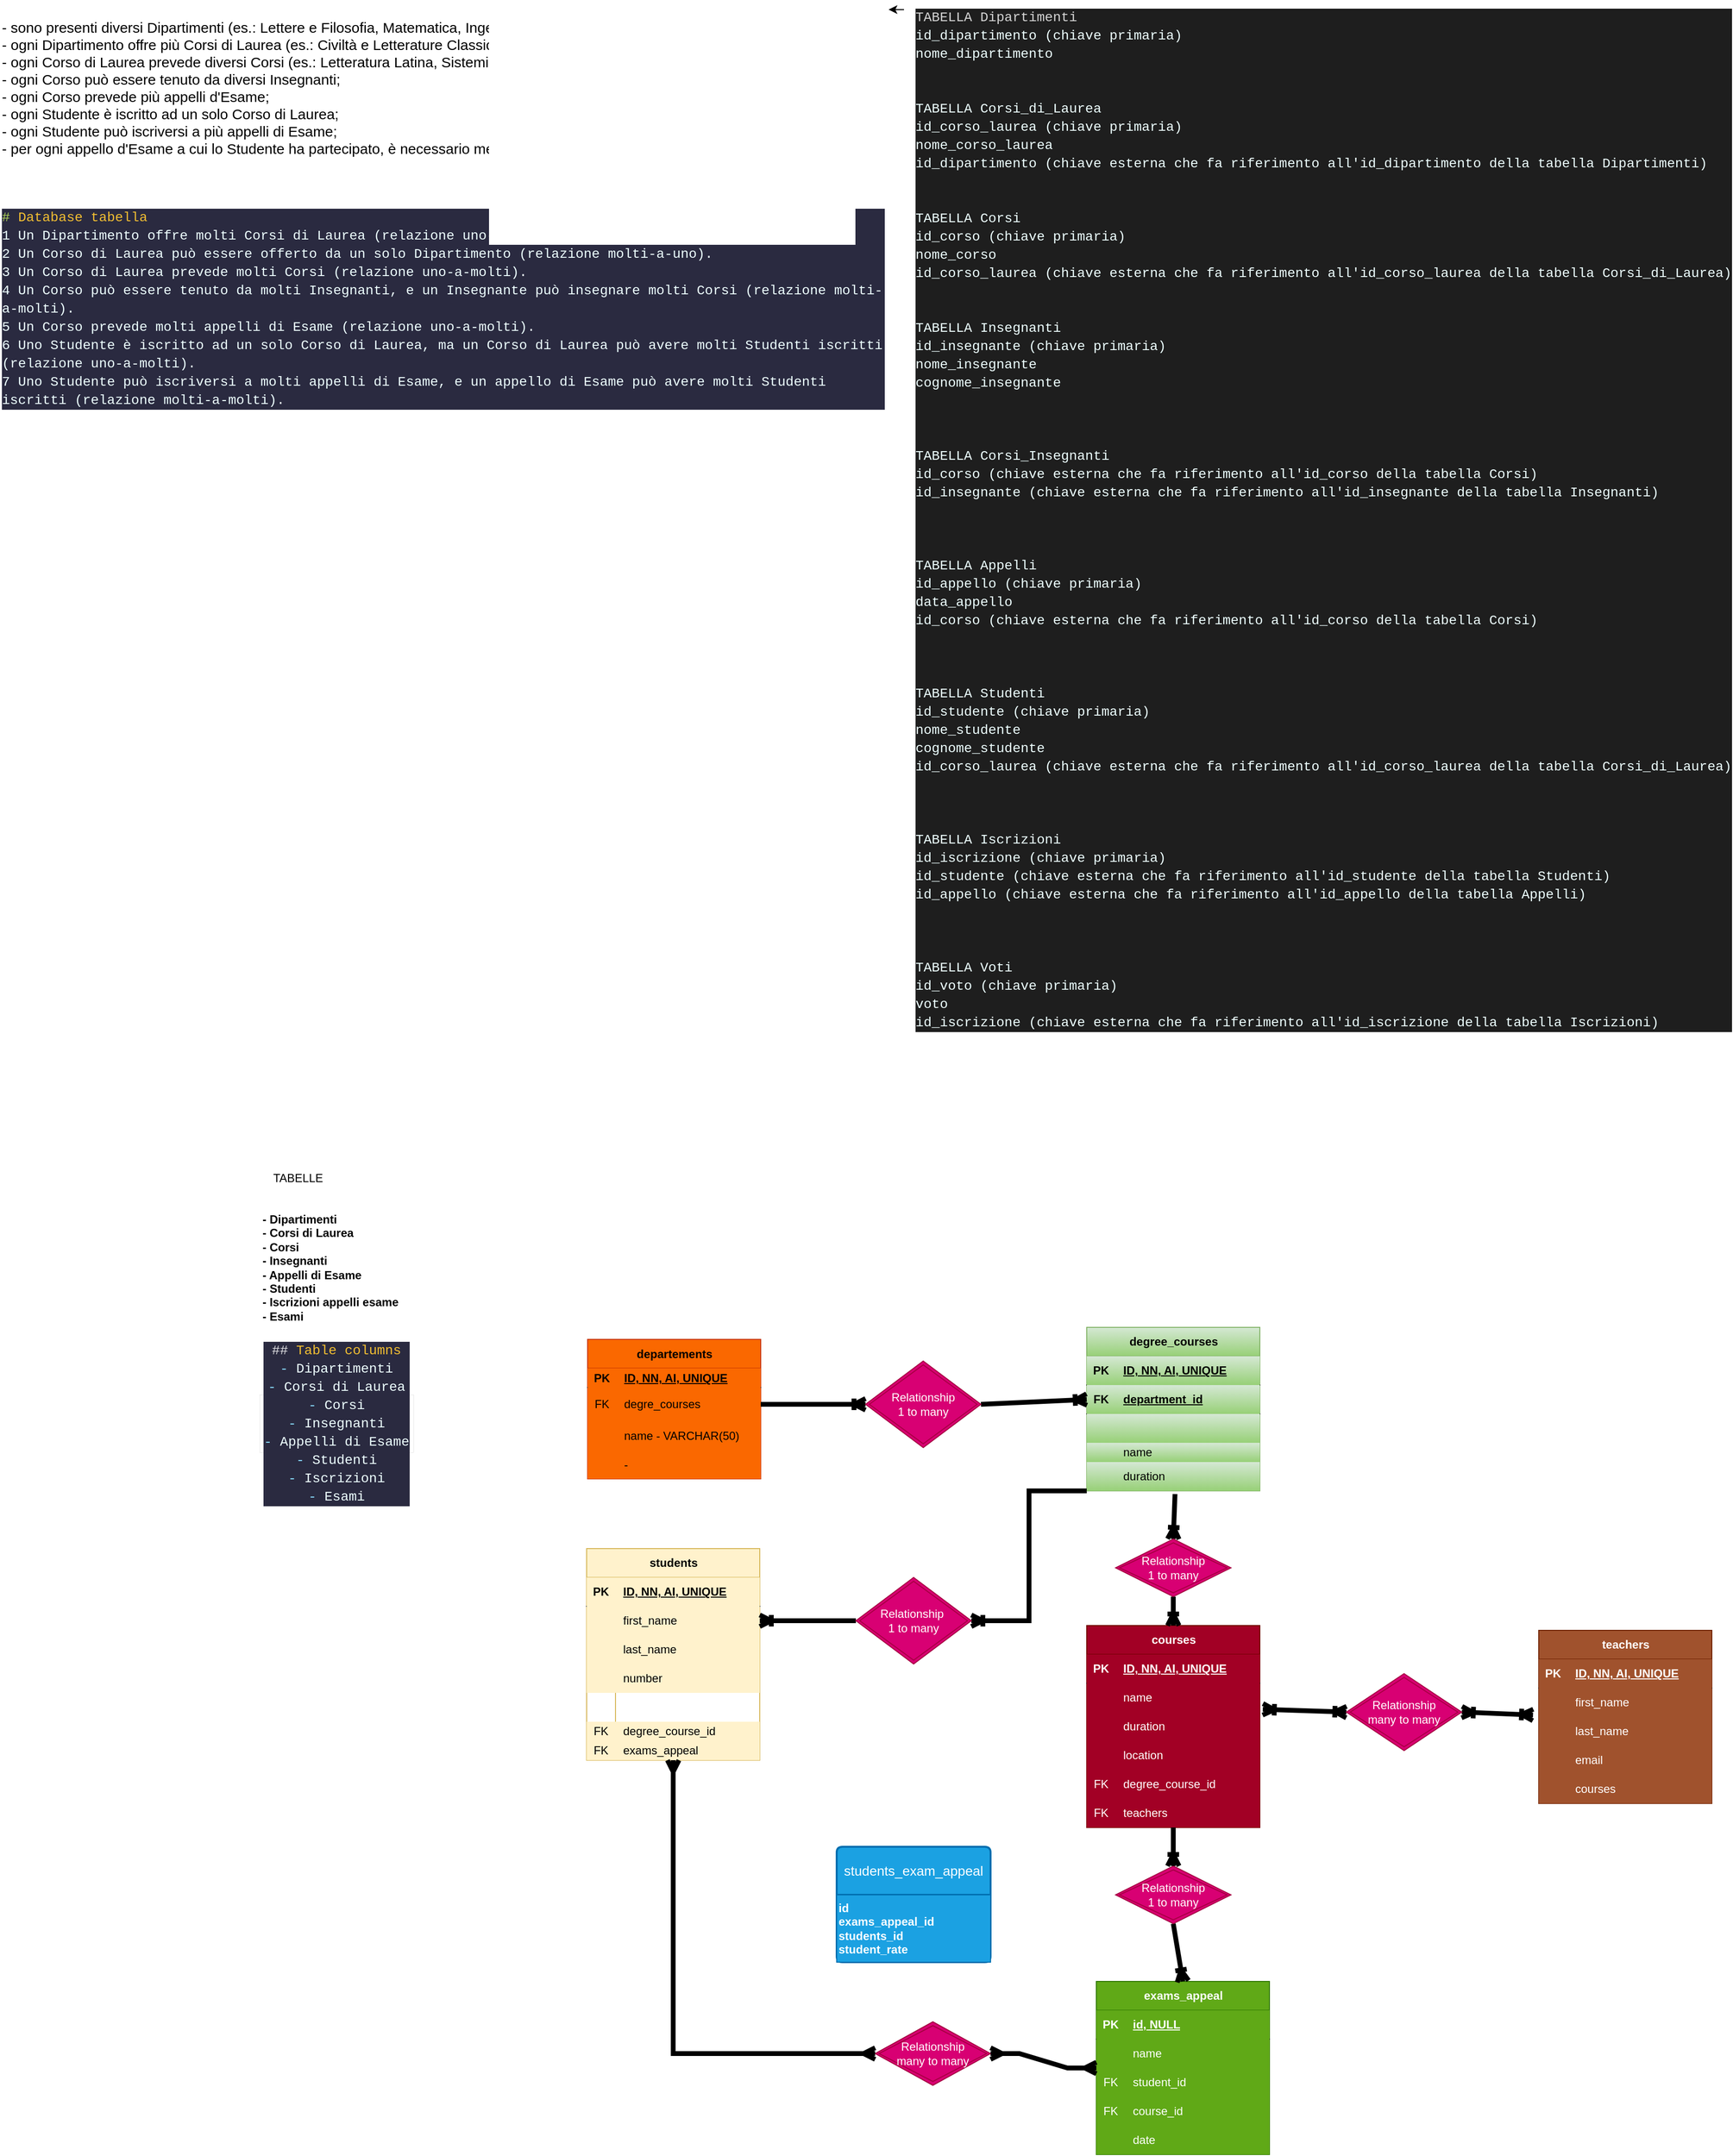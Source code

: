 <mxfile>
    <diagram id="R2lEEEUBdFMjLlhIrx00" name="Page-1">
        <mxGraphModel dx="3147" dy="2428" grid="1" gridSize="10" guides="1" tooltips="1" connect="1" arrows="1" fold="1" page="1" pageScale="1" pageWidth="850" pageHeight="1100" math="0" shadow="0" extFonts="Permanent Marker^https://fonts.googleapis.com/css?family=Permanent+Marker">
            <root>
                <mxCell id="0"/>
                <mxCell id="1" parent="0"/>
                <UserObject label="&lt;span style=&quot;font-family: Slack-Lato, Slack-Fractions, appleLogo, sans-serif; font-size: 15px; font-style: normal; font-variant-ligatures: common-ligatures; font-variant-caps: normal; letter-spacing: normal; orphans: 2; text-indent: 0px; text-transform: none; widows: 2; word-spacing: 0px; -webkit-text-stroke-width: 0px; text-decoration-thickness: initial; text-decoration-style: initial; text-decoration-color: initial; float: none; display: inline !important;&quot;&gt;- sono presenti diversi Dipartimenti (es.: Lettere e Filosofia, Matematica, Ingegneria ecc.);&lt;/span&gt;&lt;br style=&quot;box-sizing: inherit; font-family: Slack-Lato, Slack-Fractions, appleLogo, sans-serif; font-size: 15px; font-style: normal; font-variant-ligatures: common-ligatures; font-variant-caps: normal; letter-spacing: normal; orphans: 2; text-indent: 0px; text-transform: none; widows: 2; word-spacing: 0px; -webkit-text-stroke-width: 0px; text-decoration-thickness: initial; text-decoration-style: initial; text-decoration-color: initial;&quot;&gt;&lt;span style=&quot;font-family: Slack-Lato, Slack-Fractions, appleLogo, sans-serif; font-size: 15px; font-style: normal; font-variant-ligatures: common-ligatures; font-variant-caps: normal; letter-spacing: normal; orphans: 2; text-indent: 0px; text-transform: none; widows: 2; word-spacing: 0px; -webkit-text-stroke-width: 0px; text-decoration-thickness: initial; text-decoration-style: initial; text-decoration-color: initial; float: none; display: inline !important;&quot;&gt;- ogni Dipartimento offre più Corsi di Laurea (es.: Civiltà e Letterature Classiche, Informatica, Ingegneria Elettronica ecc..)&lt;/span&gt;&lt;br style=&quot;box-sizing: inherit; font-family: Slack-Lato, Slack-Fractions, appleLogo, sans-serif; font-size: 15px; font-style: normal; font-variant-ligatures: common-ligatures; font-variant-caps: normal; letter-spacing: normal; orphans: 2; text-indent: 0px; text-transform: none; widows: 2; word-spacing: 0px; -webkit-text-stroke-width: 0px; text-decoration-thickness: initial; text-decoration-style: initial; text-decoration-color: initial;&quot;&gt;&lt;span style=&quot;font-family: Slack-Lato, Slack-Fractions, appleLogo, sans-serif; font-size: 15px; font-style: normal; font-variant-ligatures: common-ligatures; font-variant-caps: normal; letter-spacing: normal; orphans: 2; text-indent: 0px; text-transform: none; widows: 2; word-spacing: 0px; -webkit-text-stroke-width: 0px; text-decoration-thickness: initial; text-decoration-style: initial; text-decoration-color: initial; float: none; display: inline !important;&quot;&gt;- ogni Corso di Laurea prevede diversi Corsi (es.: Letteratura Latina, Sistemi Operativi 1, Analisi Matematica 2 ecc.);&lt;/span&gt;&lt;br style=&quot;box-sizing: inherit; font-family: Slack-Lato, Slack-Fractions, appleLogo, sans-serif; font-size: 15px; font-style: normal; font-variant-ligatures: common-ligatures; font-variant-caps: normal; letter-spacing: normal; orphans: 2; text-indent: 0px; text-transform: none; widows: 2; word-spacing: 0px; -webkit-text-stroke-width: 0px; text-decoration-thickness: initial; text-decoration-style: initial; text-decoration-color: initial;&quot;&gt;&lt;span style=&quot;font-family: Slack-Lato, Slack-Fractions, appleLogo, sans-serif; font-size: 15px; font-style: normal; font-variant-ligatures: common-ligatures; font-variant-caps: normal; letter-spacing: normal; orphans: 2; text-indent: 0px; text-transform: none; widows: 2; word-spacing: 0px; -webkit-text-stroke-width: 0px; text-decoration-thickness: initial; text-decoration-style: initial; text-decoration-color: initial; float: none; display: inline !important;&quot;&gt;- ogni Corso può essere tenuto da diversi Insegnanti;&lt;/span&gt;&lt;br style=&quot;box-sizing: inherit; font-family: Slack-Lato, Slack-Fractions, appleLogo, sans-serif; font-size: 15px; font-style: normal; font-variant-ligatures: common-ligatures; font-variant-caps: normal; letter-spacing: normal; orphans: 2; text-indent: 0px; text-transform: none; widows: 2; word-spacing: 0px; -webkit-text-stroke-width: 0px; text-decoration-thickness: initial; text-decoration-style: initial; text-decoration-color: initial;&quot;&gt;&lt;span style=&quot;font-family: Slack-Lato, Slack-Fractions, appleLogo, sans-serif; font-size: 15px; font-style: normal; font-variant-ligatures: common-ligatures; font-variant-caps: normal; letter-spacing: normal; orphans: 2; text-indent: 0px; text-transform: none; widows: 2; word-spacing: 0px; -webkit-text-stroke-width: 0px; text-decoration-thickness: initial; text-decoration-style: initial; text-decoration-color: initial; float: none; display: inline !important;&quot;&gt;- ogni Corso prevede più appelli d'Esame;&lt;/span&gt;&lt;br style=&quot;box-sizing: inherit; font-family: Slack-Lato, Slack-Fractions, appleLogo, sans-serif; font-size: 15px; font-style: normal; font-variant-ligatures: common-ligatures; font-variant-caps: normal; letter-spacing: normal; orphans: 2; text-indent: 0px; text-transform: none; widows: 2; word-spacing: 0px; -webkit-text-stroke-width: 0px; text-decoration-thickness: initial; text-decoration-style: initial; text-decoration-color: initial;&quot;&gt;&lt;span style=&quot;font-family: Slack-Lato, Slack-Fractions, appleLogo, sans-serif; font-size: 15px; font-style: normal; font-variant-ligatures: common-ligatures; font-variant-caps: normal; letter-spacing: normal; orphans: 2; text-indent: 0px; text-transform: none; widows: 2; word-spacing: 0px; -webkit-text-stroke-width: 0px; text-decoration-thickness: initial; text-decoration-style: initial; text-decoration-color: initial; float: none; display: inline !important;&quot;&gt;- ogni Studente è iscritto ad un solo Corso di Laurea;&lt;/span&gt;&lt;br style=&quot;box-sizing: inherit; font-family: Slack-Lato, Slack-Fractions, appleLogo, sans-serif; font-size: 15px; font-style: normal; font-variant-ligatures: common-ligatures; font-variant-caps: normal; letter-spacing: normal; orphans: 2; text-indent: 0px; text-transform: none; widows: 2; word-spacing: 0px; -webkit-text-stroke-width: 0px; text-decoration-thickness: initial; text-decoration-style: initial; text-decoration-color: initial;&quot;&gt;&lt;span style=&quot;font-family: Slack-Lato, Slack-Fractions, appleLogo, sans-serif; font-size: 15px; font-style: normal; font-variant-ligatures: common-ligatures; font-variant-caps: normal; letter-spacing: normal; orphans: 2; text-indent: 0px; text-transform: none; widows: 2; word-spacing: 0px; -webkit-text-stroke-width: 0px; text-decoration-thickness: initial; text-decoration-style: initial; text-decoration-color: initial; float: none; display: inline !important;&quot;&gt;- ogni Studente può iscriversi a più appelli di Esame;&lt;/span&gt;&lt;br style=&quot;box-sizing: inherit; font-family: Slack-Lato, Slack-Fractions, appleLogo, sans-serif; font-size: 15px; font-style: normal; font-variant-ligatures: common-ligatures; font-variant-caps: normal; letter-spacing: normal; orphans: 2; text-indent: 0px; text-transform: none; widows: 2; word-spacing: 0px; -webkit-text-stroke-width: 0px; text-decoration-thickness: initial; text-decoration-style: initial; text-decoration-color: initial;&quot;&gt;&lt;span style=&quot;font-family: Slack-Lato, Slack-Fractions, appleLogo, sans-serif; font-size: 15px; font-style: normal; font-variant-ligatures: common-ligatures; font-variant-caps: normal; letter-spacing: normal; orphans: 2; text-indent: 0px; text-transform: none; widows: 2; word-spacing: 0px; -webkit-text-stroke-width: 0px; text-decoration-thickness: initial; text-decoration-style: initial; text-decoration-color: initial; float: none; display: inline !important;&quot;&gt;- per ogni appello d'Esame a cui lo Studente ha partecipato, è necessario memorizzare il voto ottenuto, anche se non sufficiente.&lt;/span&gt;&lt;span style=&quot;box-sizing: inherit; display: block; height: 8px; font-family: Slack-Lato, Slack-Fractions, appleLogo, sans-serif; font-size: 15px; font-style: normal; font-variant-ligatures: common-ligatures; font-variant-caps: normal; letter-spacing: normal; orphans: 2; text-indent: 0px; text-transform: none; widows: 2; word-spacing: 0px; -webkit-text-stroke-width: 0px; text-decoration-thickness: initial; text-decoration-style: initial; text-decoration-color: initial;&quot; data-stringify-type=&quot;paragraph-break&quot; class=&quot;c-mrkdwn__br&quot; aria-label=&quot;&quot;&gt;&lt;/span&gt;" placeholders="1" name="Variable" id="yGnGQAbGgA8px8D-PLze-1">
                    <mxCell style="text;html=1;align=left;verticalAlign=middle;whiteSpace=wrap;overflow=hidden;strokeWidth=1;fillColor=none;fontStyle=0;fontColor=default;labelBackgroundColor=default;" parent="1" vertex="1">
                        <mxGeometry x="-640" y="-1090" width="940" height="170" as="geometry"/>
                    </mxCell>
                </UserObject>
                <mxCell id="yGnGQAbGgA8px8D-PLze-3" value="- Dipartimenti&lt;br&gt;- Corsi di Laurea&lt;br&gt;- Corsi&lt;br&gt;- Insegnanti&lt;br&gt;- Appelli di Esame&lt;br&gt;- Studenti&lt;br&gt;- Iscrizioni appelli esame&lt;br&gt;- Esami" style="text;html=1;strokeColor=none;fillColor=none;align=left;verticalAlign=middle;whiteSpace=wrap;rounded=0;spacing=3;fontStyle=1" parent="1" vertex="1">
                    <mxGeometry x="-370" y="150" width="160" height="135" as="geometry"/>
                </mxCell>
                <mxCell id="yGnGQAbGgA8px8D-PLze-4" value="TABELLE&lt;br&gt;" style="text;html=1;strokeColor=none;fillColor=none;align=center;verticalAlign=middle;whiteSpace=wrap;rounded=0;" parent="1" vertex="1">
                    <mxGeometry x="-360" y="110" width="60" height="30" as="geometry"/>
                </mxCell>
                <mxCell id="ISM1A_LoX-M4XCHeq22W-2" value="departements" style="shape=table;startSize=30;container=1;collapsible=1;childLayout=tableLayout;fixedRows=1;rowLines=0;fontStyle=1;align=center;resizeLast=1;html=1;fillColor=#fa6800;strokeColor=#C73500;fontColor=#000000;" parent="1" vertex="1">
                    <mxGeometry x="-29" y="292.5" width="180" height="145" as="geometry"/>
                </mxCell>
                <mxCell id="ISM1A_LoX-M4XCHeq22W-3" value="" style="shape=tableRow;horizontal=0;startSize=0;swimlaneHead=0;swimlaneBody=0;fillColor=none;collapsible=0;dropTarget=0;points=[[0,0.5],[1,0.5]];portConstraint=eastwest;top=0;left=0;right=0;bottom=1;" parent="ISM1A_LoX-M4XCHeq22W-2" vertex="1">
                    <mxGeometry y="30" width="180" height="20" as="geometry"/>
                </mxCell>
                <mxCell id="ISM1A_LoX-M4XCHeq22W-4" value="PK" style="shape=partialRectangle;connectable=0;fillColor=#fa6800;top=0;left=0;bottom=0;right=0;fontStyle=1;overflow=hidden;whiteSpace=wrap;html=1;strokeColor=#C73500;fontColor=#000000;" parent="ISM1A_LoX-M4XCHeq22W-3" vertex="1">
                    <mxGeometry width="30" height="20" as="geometry">
                        <mxRectangle width="30" height="20" as="alternateBounds"/>
                    </mxGeometry>
                </mxCell>
                <mxCell id="ISM1A_LoX-M4XCHeq22W-5" value="ID, NN, AI, UNIQUE" style="shape=partialRectangle;connectable=0;fillColor=#fa6800;top=0;left=0;bottom=0;right=0;align=left;spacingLeft=6;fontStyle=5;overflow=hidden;whiteSpace=wrap;html=1;strokeColor=#C73500;fontColor=#000000;" parent="ISM1A_LoX-M4XCHeq22W-3" vertex="1">
                    <mxGeometry x="30" width="150" height="20" as="geometry">
                        <mxRectangle width="150" height="20" as="alternateBounds"/>
                    </mxGeometry>
                </mxCell>
                <mxCell id="ISM1A_LoX-M4XCHeq22W-6" value="" style="shape=tableRow;horizontal=0;startSize=0;swimlaneHead=0;swimlaneBody=0;fillColor=none;collapsible=0;dropTarget=0;points=[[0,0.5],[1,0.5]];portConstraint=eastwest;top=0;left=0;right=0;bottom=0;" parent="ISM1A_LoX-M4XCHeq22W-2" vertex="1">
                    <mxGeometry y="50" width="180" height="35" as="geometry"/>
                </mxCell>
                <mxCell id="ISM1A_LoX-M4XCHeq22W-7" value="FK" style="shape=partialRectangle;connectable=0;fillColor=#fa6800;top=0;left=0;bottom=0;right=0;editable=1;overflow=hidden;whiteSpace=wrap;html=1;strokeColor=#C73500;fontColor=#000000;" parent="ISM1A_LoX-M4XCHeq22W-6" vertex="1">
                    <mxGeometry width="30" height="35" as="geometry">
                        <mxRectangle width="30" height="35" as="alternateBounds"/>
                    </mxGeometry>
                </mxCell>
                <mxCell id="ISM1A_LoX-M4XCHeq22W-8" value="degre_courses" style="shape=partialRectangle;connectable=0;fillColor=#fa6800;top=0;left=0;bottom=0;right=0;align=left;spacingLeft=6;overflow=hidden;whiteSpace=wrap;html=1;strokeColor=#C73500;fontColor=#000000;" parent="ISM1A_LoX-M4XCHeq22W-6" vertex="1">
                    <mxGeometry x="30" width="150" height="35" as="geometry">
                        <mxRectangle width="150" height="35" as="alternateBounds"/>
                    </mxGeometry>
                </mxCell>
                <mxCell id="ISM1A_LoX-M4XCHeq22W-9" value="" style="shape=tableRow;horizontal=0;startSize=0;swimlaneHead=0;swimlaneBody=0;fillColor=none;collapsible=0;dropTarget=0;points=[[0,0.5],[1,0.5]];portConstraint=eastwest;top=0;left=0;right=0;bottom=0;" parent="ISM1A_LoX-M4XCHeq22W-2" vertex="1">
                    <mxGeometry y="85" width="180" height="30" as="geometry"/>
                </mxCell>
                <mxCell id="ISM1A_LoX-M4XCHeq22W-10" value="" style="shape=partialRectangle;connectable=0;fillColor=#fa6800;top=0;left=0;bottom=0;right=0;editable=1;overflow=hidden;whiteSpace=wrap;html=1;strokeColor=#C73500;fontColor=#000000;" parent="ISM1A_LoX-M4XCHeq22W-9" vertex="1">
                    <mxGeometry width="30" height="30" as="geometry">
                        <mxRectangle width="30" height="30" as="alternateBounds"/>
                    </mxGeometry>
                </mxCell>
                <mxCell id="ISM1A_LoX-M4XCHeq22W-11" value="name - VARCHAR(50)" style="shape=partialRectangle;connectable=0;fillColor=#fa6800;top=0;left=0;bottom=0;right=0;align=left;spacingLeft=6;overflow=hidden;whiteSpace=wrap;html=1;strokeColor=#C73500;fontColor=#000000;" parent="ISM1A_LoX-M4XCHeq22W-9" vertex="1">
                    <mxGeometry x="30" width="150" height="30" as="geometry">
                        <mxRectangle width="150" height="30" as="alternateBounds"/>
                    </mxGeometry>
                </mxCell>
                <mxCell id="ISM1A_LoX-M4XCHeq22W-12" value="" style="shape=tableRow;horizontal=0;startSize=0;swimlaneHead=0;swimlaneBody=0;fillColor=none;collapsible=0;dropTarget=0;points=[[0,0.5],[1,0.5]];portConstraint=eastwest;top=0;left=0;right=0;bottom=0;" parent="ISM1A_LoX-M4XCHeq22W-2" vertex="1">
                    <mxGeometry y="115" width="180" height="30" as="geometry"/>
                </mxCell>
                <mxCell id="ISM1A_LoX-M4XCHeq22W-13" value="" style="shape=partialRectangle;connectable=0;fillColor=#fa6800;top=0;left=0;bottom=0;right=0;editable=1;overflow=hidden;whiteSpace=wrap;html=1;strokeColor=#C73500;fontColor=#000000;" parent="ISM1A_LoX-M4XCHeq22W-12" vertex="1">
                    <mxGeometry width="30" height="30" as="geometry">
                        <mxRectangle width="30" height="30" as="alternateBounds"/>
                    </mxGeometry>
                </mxCell>
                <mxCell id="ISM1A_LoX-M4XCHeq22W-14" value="-" style="shape=partialRectangle;connectable=0;fillColor=#fa6800;top=0;left=0;bottom=0;right=0;align=left;spacingLeft=6;overflow=hidden;whiteSpace=wrap;html=1;strokeColor=#C73500;fontColor=#000000;" parent="ISM1A_LoX-M4XCHeq22W-12" vertex="1">
                    <mxGeometry x="30" width="150" height="30" as="geometry">
                        <mxRectangle width="150" height="30" as="alternateBounds"/>
                    </mxGeometry>
                </mxCell>
                <mxCell id="ISM1A_LoX-M4XCHeq22W-15" value="degree_courses" style="shape=table;startSize=30;container=1;collapsible=1;childLayout=tableLayout;fixedRows=1;rowLines=0;fontStyle=1;align=center;resizeLast=1;html=1;fillColor=#d5e8d4;gradientColor=#97d077;strokeColor=#82b366;" parent="1" vertex="1">
                    <mxGeometry x="490" y="280" width="180" height="170" as="geometry"/>
                </mxCell>
                <mxCell id="ISM1A_LoX-M4XCHeq22W-16" value="" style="shape=tableRow;horizontal=0;startSize=0;swimlaneHead=0;swimlaneBody=0;fillColor=none;collapsible=0;dropTarget=0;points=[[0,0.5],[1,0.5]];portConstraint=eastwest;top=0;left=0;right=0;bottom=1;" parent="ISM1A_LoX-M4XCHeq22W-15" vertex="1">
                    <mxGeometry y="30" width="180" height="30" as="geometry"/>
                </mxCell>
                <mxCell id="ISM1A_LoX-M4XCHeq22W-17" value="PK" style="shape=partialRectangle;connectable=0;fillColor=#d5e8d4;top=0;left=0;bottom=0;right=0;fontStyle=1;overflow=hidden;whiteSpace=wrap;html=1;gradientColor=#97d077;strokeColor=#82b366;" parent="ISM1A_LoX-M4XCHeq22W-16" vertex="1">
                    <mxGeometry width="30" height="30" as="geometry">
                        <mxRectangle width="30" height="30" as="alternateBounds"/>
                    </mxGeometry>
                </mxCell>
                <mxCell id="ISM1A_LoX-M4XCHeq22W-18" value="ID, NN, AI, UNIQUE" style="shape=partialRectangle;connectable=0;fillColor=#d5e8d4;top=0;left=0;bottom=0;right=0;align=left;spacingLeft=6;fontStyle=5;overflow=hidden;whiteSpace=wrap;html=1;gradientColor=#97d077;strokeColor=#82b366;" parent="ISM1A_LoX-M4XCHeq22W-16" vertex="1">
                    <mxGeometry x="30" width="150" height="30" as="geometry">
                        <mxRectangle width="150" height="30" as="alternateBounds"/>
                    </mxGeometry>
                </mxCell>
                <mxCell id="yGnGQAbGgA8px8D-PLze-32" value="" style="shape=tableRow;horizontal=0;startSize=0;swimlaneHead=0;swimlaneBody=0;fillColor=none;collapsible=0;dropTarget=0;points=[[0,0.5],[1,0.5]];portConstraint=eastwest;top=0;left=0;right=0;bottom=1;" parent="ISM1A_LoX-M4XCHeq22W-15" vertex="1">
                    <mxGeometry y="60" width="180" height="30" as="geometry"/>
                </mxCell>
                <mxCell id="yGnGQAbGgA8px8D-PLze-33" value="FK" style="shape=partialRectangle;connectable=0;fillColor=#d5e8d4;top=0;left=0;bottom=0;right=0;fontStyle=1;overflow=hidden;whiteSpace=wrap;html=1;gradientColor=#97d077;strokeColor=#82b366;" parent="yGnGQAbGgA8px8D-PLze-32" vertex="1">
                    <mxGeometry width="30" height="30" as="geometry">
                        <mxRectangle width="30" height="30" as="alternateBounds"/>
                    </mxGeometry>
                </mxCell>
                <mxCell id="yGnGQAbGgA8px8D-PLze-34" value="department_id" style="shape=partialRectangle;connectable=0;fillColor=#d5e8d4;top=0;left=0;bottom=0;right=0;align=left;spacingLeft=6;fontStyle=5;overflow=hidden;whiteSpace=wrap;html=1;gradientColor=#97d077;strokeColor=#82b366;" parent="yGnGQAbGgA8px8D-PLze-32" vertex="1">
                    <mxGeometry x="30" width="150" height="30" as="geometry">
                        <mxRectangle width="150" height="30" as="alternateBounds"/>
                    </mxGeometry>
                </mxCell>
                <mxCell id="ISM1A_LoX-M4XCHeq22W-19" value="" style="shape=tableRow;horizontal=0;startSize=0;swimlaneHead=0;swimlaneBody=0;fillColor=none;collapsible=0;dropTarget=0;points=[[0,0.5],[1,0.5]];portConstraint=eastwest;top=0;left=0;right=0;bottom=0;" parent="ISM1A_LoX-M4XCHeq22W-15" vertex="1">
                    <mxGeometry y="90" width="180" height="30" as="geometry"/>
                </mxCell>
                <mxCell id="ISM1A_LoX-M4XCHeq22W-20" value="" style="shape=partialRectangle;connectable=0;fillColor=#d5e8d4;top=0;left=0;bottom=0;right=0;editable=1;overflow=hidden;whiteSpace=wrap;html=1;gradientColor=#97d077;strokeColor=#82b366;" parent="ISM1A_LoX-M4XCHeq22W-19" vertex="1">
                    <mxGeometry width="30" height="30" as="geometry">
                        <mxRectangle width="30" height="30" as="alternateBounds"/>
                    </mxGeometry>
                </mxCell>
                <mxCell id="ISM1A_LoX-M4XCHeq22W-21" value="" style="shape=partialRectangle;connectable=0;fillColor=#d5e8d4;top=0;left=0;bottom=0;right=0;align=left;spacingLeft=6;overflow=hidden;whiteSpace=wrap;html=1;gradientColor=#97d077;strokeColor=#82b366;" parent="ISM1A_LoX-M4XCHeq22W-19" vertex="1">
                    <mxGeometry x="30" width="150" height="30" as="geometry">
                        <mxRectangle width="150" height="30" as="alternateBounds"/>
                    </mxGeometry>
                </mxCell>
                <mxCell id="ISM1A_LoX-M4XCHeq22W-22" value="" style="shape=tableRow;horizontal=0;startSize=0;swimlaneHead=0;swimlaneBody=0;fillColor=none;collapsible=0;dropTarget=0;points=[[0,0.5],[1,0.5]];portConstraint=eastwest;top=0;left=0;right=0;bottom=0;" parent="ISM1A_LoX-M4XCHeq22W-15" vertex="1">
                    <mxGeometry y="120" width="180" height="20" as="geometry"/>
                </mxCell>
                <mxCell id="ISM1A_LoX-M4XCHeq22W-23" value="" style="shape=partialRectangle;connectable=0;fillColor=#d5e8d4;top=0;left=0;bottom=0;right=0;editable=1;overflow=hidden;whiteSpace=wrap;html=1;gradientColor=#97d077;strokeColor=#82b366;" parent="ISM1A_LoX-M4XCHeq22W-22" vertex="1">
                    <mxGeometry width="30" height="20" as="geometry">
                        <mxRectangle width="30" height="20" as="alternateBounds"/>
                    </mxGeometry>
                </mxCell>
                <mxCell id="ISM1A_LoX-M4XCHeq22W-24" value="name" style="shape=partialRectangle;connectable=0;fillColor=#d5e8d4;top=0;left=0;bottom=0;right=0;align=left;spacingLeft=6;overflow=hidden;whiteSpace=wrap;html=1;gradientColor=#97d077;strokeColor=#82b366;" parent="ISM1A_LoX-M4XCHeq22W-22" vertex="1">
                    <mxGeometry x="30" width="150" height="20" as="geometry">
                        <mxRectangle width="150" height="20" as="alternateBounds"/>
                    </mxGeometry>
                </mxCell>
                <mxCell id="ISM1A_LoX-M4XCHeq22W-25" value="" style="shape=tableRow;horizontal=0;startSize=0;swimlaneHead=0;swimlaneBody=0;fillColor=none;collapsible=0;dropTarget=0;points=[[0,0.5],[1,0.5]];portConstraint=eastwest;top=0;left=0;right=0;bottom=0;" parent="ISM1A_LoX-M4XCHeq22W-15" vertex="1">
                    <mxGeometry y="140" width="180" height="30" as="geometry"/>
                </mxCell>
                <mxCell id="ISM1A_LoX-M4XCHeq22W-26" value="" style="shape=partialRectangle;connectable=0;fillColor=#d5e8d4;top=0;left=0;bottom=0;right=0;editable=1;overflow=hidden;whiteSpace=wrap;html=1;gradientColor=#97d077;strokeColor=#82b366;" parent="ISM1A_LoX-M4XCHeq22W-25" vertex="1">
                    <mxGeometry width="30" height="30" as="geometry">
                        <mxRectangle width="30" height="30" as="alternateBounds"/>
                    </mxGeometry>
                </mxCell>
                <mxCell id="ISM1A_LoX-M4XCHeq22W-27" value="duration" style="shape=partialRectangle;connectable=0;fillColor=#d5e8d4;top=0;left=0;bottom=0;right=0;align=left;spacingLeft=6;overflow=hidden;whiteSpace=wrap;html=1;gradientColor=#97d077;strokeColor=#82b366;" parent="ISM1A_LoX-M4XCHeq22W-25" vertex="1">
                    <mxGeometry x="30" width="150" height="30" as="geometry">
                        <mxRectangle width="150" height="30" as="alternateBounds"/>
                    </mxGeometry>
                </mxCell>
                <mxCell id="ISM1A_LoX-M4XCHeq22W-28" value="teachers" style="shape=table;startSize=30;container=1;collapsible=1;childLayout=tableLayout;fixedRows=1;rowLines=0;fontStyle=1;align=center;resizeLast=1;html=1;fillColor=#a0522d;fontColor=#ffffff;strokeColor=#6D1F00;" parent="1" vertex="1">
                    <mxGeometry x="960" y="595" width="180" height="180" as="geometry"/>
                </mxCell>
                <mxCell id="ISM1A_LoX-M4XCHeq22W-29" value="" style="shape=tableRow;horizontal=0;startSize=0;swimlaneHead=0;swimlaneBody=0;fillColor=none;collapsible=0;dropTarget=0;points=[[0,0.5],[1,0.5]];portConstraint=eastwest;top=0;left=0;right=0;bottom=1;" parent="ISM1A_LoX-M4XCHeq22W-28" vertex="1">
                    <mxGeometry y="30" width="180" height="30" as="geometry"/>
                </mxCell>
                <mxCell id="ISM1A_LoX-M4XCHeq22W-30" value="PK" style="shape=partialRectangle;connectable=0;fillColor=#a0522d;top=0;left=0;bottom=0;right=0;fontStyle=1;overflow=hidden;whiteSpace=wrap;html=1;fontColor=#ffffff;strokeColor=#6D1F00;" parent="ISM1A_LoX-M4XCHeq22W-29" vertex="1">
                    <mxGeometry width="30" height="30" as="geometry">
                        <mxRectangle width="30" height="30" as="alternateBounds"/>
                    </mxGeometry>
                </mxCell>
                <mxCell id="ISM1A_LoX-M4XCHeq22W-31" value="ID, NN, AI, UNIQUE" style="shape=partialRectangle;connectable=0;fillColor=#a0522d;top=0;left=0;bottom=0;right=0;align=left;spacingLeft=6;fontStyle=5;overflow=hidden;whiteSpace=wrap;html=1;fontColor=#ffffff;strokeColor=#6D1F00;" parent="ISM1A_LoX-M4XCHeq22W-29" vertex="1">
                    <mxGeometry x="30" width="150" height="30" as="geometry">
                        <mxRectangle width="150" height="30" as="alternateBounds"/>
                    </mxGeometry>
                </mxCell>
                <mxCell id="ISM1A_LoX-M4XCHeq22W-32" value="" style="shape=tableRow;horizontal=0;startSize=0;swimlaneHead=0;swimlaneBody=0;fillColor=#a0522d;collapsible=0;dropTarget=0;points=[[0,0.5],[1,0.5]];portConstraint=eastwest;top=0;left=0;right=0;bottom=0;fontColor=#ffffff;strokeColor=#6D1F00;" parent="ISM1A_LoX-M4XCHeq22W-28" vertex="1">
                    <mxGeometry y="60" width="180" height="30" as="geometry"/>
                </mxCell>
                <mxCell id="ISM1A_LoX-M4XCHeq22W-33" value="" style="shape=partialRectangle;connectable=0;fillColor=none;top=0;left=0;bottom=0;right=0;editable=1;overflow=hidden;whiteSpace=wrap;html=1;" parent="ISM1A_LoX-M4XCHeq22W-32" vertex="1">
                    <mxGeometry width="30" height="30" as="geometry">
                        <mxRectangle width="30" height="30" as="alternateBounds"/>
                    </mxGeometry>
                </mxCell>
                <mxCell id="ISM1A_LoX-M4XCHeq22W-34" value="first_name" style="shape=partialRectangle;connectable=0;fillColor=#a0522d;top=0;left=0;bottom=0;right=0;align=left;spacingLeft=6;overflow=hidden;whiteSpace=wrap;html=1;fontColor=#ffffff;strokeColor=#6D1F00;" parent="ISM1A_LoX-M4XCHeq22W-32" vertex="1">
                    <mxGeometry x="30" width="150" height="30" as="geometry">
                        <mxRectangle width="150" height="30" as="alternateBounds"/>
                    </mxGeometry>
                </mxCell>
                <mxCell id="ISM1A_LoX-M4XCHeq22W-35" value="" style="shape=tableRow;horizontal=0;startSize=0;swimlaneHead=0;swimlaneBody=0;fillColor=#a0522d;collapsible=0;dropTarget=0;points=[[0,0.5],[1,0.5]];portConstraint=eastwest;top=0;left=0;right=0;bottom=0;fontColor=#ffffff;strokeColor=#6D1F00;" parent="ISM1A_LoX-M4XCHeq22W-28" vertex="1">
                    <mxGeometry y="90" width="180" height="30" as="geometry"/>
                </mxCell>
                <mxCell id="ISM1A_LoX-M4XCHeq22W-36" value="" style="shape=partialRectangle;connectable=0;fillColor=none;top=0;left=0;bottom=0;right=0;editable=1;overflow=hidden;whiteSpace=wrap;html=1;" parent="ISM1A_LoX-M4XCHeq22W-35" vertex="1">
                    <mxGeometry width="30" height="30" as="geometry">
                        <mxRectangle width="30" height="30" as="alternateBounds"/>
                    </mxGeometry>
                </mxCell>
                <mxCell id="ISM1A_LoX-M4XCHeq22W-37" value="last_name" style="shape=partialRectangle;connectable=0;fillColor=#a0522d;top=0;left=0;bottom=0;right=0;align=left;spacingLeft=6;overflow=hidden;whiteSpace=wrap;html=1;fontColor=#ffffff;strokeColor=#6D1F00;" parent="ISM1A_LoX-M4XCHeq22W-35" vertex="1">
                    <mxGeometry x="30" width="150" height="30" as="geometry">
                        <mxRectangle width="150" height="30" as="alternateBounds"/>
                    </mxGeometry>
                </mxCell>
                <mxCell id="ISM1A_LoX-M4XCHeq22W-38" value="" style="shape=tableRow;horizontal=0;startSize=0;swimlaneHead=0;swimlaneBody=0;fillColor=none;collapsible=0;dropTarget=0;points=[[0,0.5],[1,0.5]];portConstraint=eastwest;top=0;left=0;right=0;bottom=0;" parent="ISM1A_LoX-M4XCHeq22W-28" vertex="1">
                    <mxGeometry y="120" width="180" height="30" as="geometry"/>
                </mxCell>
                <mxCell id="ISM1A_LoX-M4XCHeq22W-39" value="&amp;nbsp;" style="shape=partialRectangle;connectable=0;fillColor=#a0522d;top=0;left=0;bottom=0;right=0;editable=1;overflow=hidden;whiteSpace=wrap;html=1;fontColor=#ffffff;strokeColor=#6D1F00;" parent="ISM1A_LoX-M4XCHeq22W-38" vertex="1">
                    <mxGeometry width="30" height="30" as="geometry">
                        <mxRectangle width="30" height="30" as="alternateBounds"/>
                    </mxGeometry>
                </mxCell>
                <mxCell id="ISM1A_LoX-M4XCHeq22W-40" value="email" style="shape=partialRectangle;connectable=0;fillColor=#a0522d;top=0;left=0;bottom=0;right=0;align=left;spacingLeft=6;overflow=hidden;whiteSpace=wrap;html=1;fontColor=#ffffff;strokeColor=#6D1F00;" parent="ISM1A_LoX-M4XCHeq22W-38" vertex="1">
                    <mxGeometry x="30" width="150" height="30" as="geometry">
                        <mxRectangle width="150" height="30" as="alternateBounds"/>
                    </mxGeometry>
                </mxCell>
                <mxCell id="8isxjG6KHx4PLwNt0WGI-25" value="" style="shape=tableRow;horizontal=0;startSize=0;swimlaneHead=0;swimlaneBody=0;fillColor=none;collapsible=0;dropTarget=0;points=[[0,0.5],[1,0.5]];portConstraint=eastwest;top=0;left=0;right=0;bottom=0;" parent="ISM1A_LoX-M4XCHeq22W-28" vertex="1">
                    <mxGeometry y="150" width="180" height="30" as="geometry"/>
                </mxCell>
                <mxCell id="8isxjG6KHx4PLwNt0WGI-26" value="&amp;nbsp;" style="shape=partialRectangle;connectable=0;fillColor=#a0522d;top=0;left=0;bottom=0;right=0;editable=1;overflow=hidden;whiteSpace=wrap;html=1;fontColor=#ffffff;strokeColor=#6D1F00;" parent="8isxjG6KHx4PLwNt0WGI-25" vertex="1">
                    <mxGeometry width="30" height="30" as="geometry">
                        <mxRectangle width="30" height="30" as="alternateBounds"/>
                    </mxGeometry>
                </mxCell>
                <mxCell id="8isxjG6KHx4PLwNt0WGI-27" value="courses" style="shape=partialRectangle;connectable=0;fillColor=#a0522d;top=0;left=0;bottom=0;right=0;align=left;spacingLeft=6;overflow=hidden;whiteSpace=wrap;html=1;fontColor=#ffffff;strokeColor=#6D1F00;" parent="8isxjG6KHx4PLwNt0WGI-25" vertex="1">
                    <mxGeometry x="30" width="150" height="30" as="geometry">
                        <mxRectangle width="150" height="30" as="alternateBounds"/>
                    </mxGeometry>
                </mxCell>
                <mxCell id="ISM1A_LoX-M4XCHeq22W-41" value="courses" style="shape=table;startSize=30;container=1;collapsible=1;childLayout=tableLayout;fixedRows=1;rowLines=0;fontStyle=1;align=center;resizeLast=1;html=1;fillColor=#a20025;fontColor=#ffffff;strokeColor=#6F0000;" parent="1" vertex="1">
                    <mxGeometry x="490" y="590" width="180" height="210" as="geometry"/>
                </mxCell>
                <mxCell id="ISM1A_LoX-M4XCHeq22W-42" value="" style="shape=tableRow;horizontal=0;startSize=0;swimlaneHead=0;swimlaneBody=0;fillColor=none;collapsible=0;dropTarget=0;points=[[0,0.5],[1,0.5]];portConstraint=eastwest;top=0;left=0;right=0;bottom=1;" parent="ISM1A_LoX-M4XCHeq22W-41" vertex="1">
                    <mxGeometry y="30" width="180" height="30" as="geometry"/>
                </mxCell>
                <mxCell id="ISM1A_LoX-M4XCHeq22W-43" value="PK" style="shape=partialRectangle;connectable=0;fillColor=#a20025;top=0;left=0;bottom=0;right=0;fontStyle=1;overflow=hidden;whiteSpace=wrap;html=1;fontColor=#ffffff;strokeColor=#6F0000;" parent="ISM1A_LoX-M4XCHeq22W-42" vertex="1">
                    <mxGeometry width="30" height="30" as="geometry">
                        <mxRectangle width="30" height="30" as="alternateBounds"/>
                    </mxGeometry>
                </mxCell>
                <mxCell id="ISM1A_LoX-M4XCHeq22W-44" value="ID, NN, AI, UNIQUE" style="shape=partialRectangle;connectable=0;fillColor=#a20025;top=0;left=0;bottom=0;right=0;align=left;spacingLeft=6;fontStyle=5;overflow=hidden;whiteSpace=wrap;html=1;fontColor=#ffffff;strokeColor=#6F0000;" parent="ISM1A_LoX-M4XCHeq22W-42" vertex="1">
                    <mxGeometry x="30" width="150" height="30" as="geometry">
                        <mxRectangle width="150" height="30" as="alternateBounds"/>
                    </mxGeometry>
                </mxCell>
                <mxCell id="ISM1A_LoX-M4XCHeq22W-45" value="" style="shape=tableRow;horizontal=0;startSize=0;swimlaneHead=0;swimlaneBody=0;fillColor=none;collapsible=0;dropTarget=0;points=[[0,0.5],[1,0.5]];portConstraint=eastwest;top=0;left=0;right=0;bottom=0;" parent="ISM1A_LoX-M4XCHeq22W-41" vertex="1">
                    <mxGeometry y="60" width="180" height="30" as="geometry"/>
                </mxCell>
                <mxCell id="ISM1A_LoX-M4XCHeq22W-46" value="" style="shape=partialRectangle;connectable=0;fillColor=#a20025;top=0;left=0;bottom=0;right=0;editable=1;overflow=hidden;whiteSpace=wrap;html=1;fontColor=#ffffff;strokeColor=#6F0000;" parent="ISM1A_LoX-M4XCHeq22W-45" vertex="1">
                    <mxGeometry width="30" height="30" as="geometry">
                        <mxRectangle width="30" height="30" as="alternateBounds"/>
                    </mxGeometry>
                </mxCell>
                <mxCell id="ISM1A_LoX-M4XCHeq22W-47" value="name" style="shape=partialRectangle;connectable=0;fillColor=#a20025;top=0;left=0;bottom=0;right=0;align=left;spacingLeft=6;overflow=hidden;whiteSpace=wrap;html=1;fontColor=#ffffff;strokeColor=#6F0000;" parent="ISM1A_LoX-M4XCHeq22W-45" vertex="1">
                    <mxGeometry x="30" width="150" height="30" as="geometry">
                        <mxRectangle width="150" height="30" as="alternateBounds"/>
                    </mxGeometry>
                </mxCell>
                <mxCell id="ISM1A_LoX-M4XCHeq22W-48" value="" style="shape=tableRow;horizontal=0;startSize=0;swimlaneHead=0;swimlaneBody=0;fillColor=none;collapsible=0;dropTarget=0;points=[[0,0.5],[1,0.5]];portConstraint=eastwest;top=0;left=0;right=0;bottom=0;" parent="ISM1A_LoX-M4XCHeq22W-41" vertex="1">
                    <mxGeometry y="90" width="180" height="30" as="geometry"/>
                </mxCell>
                <mxCell id="ISM1A_LoX-M4XCHeq22W-49" value="" style="shape=partialRectangle;connectable=0;fillColor=#a20025;top=0;left=0;bottom=0;right=0;editable=1;overflow=hidden;whiteSpace=wrap;html=1;fontColor=#ffffff;strokeColor=#6F0000;" parent="ISM1A_LoX-M4XCHeq22W-48" vertex="1">
                    <mxGeometry width="30" height="30" as="geometry">
                        <mxRectangle width="30" height="30" as="alternateBounds"/>
                    </mxGeometry>
                </mxCell>
                <mxCell id="ISM1A_LoX-M4XCHeq22W-50" value="duration" style="shape=partialRectangle;connectable=0;fillColor=#a20025;top=0;left=0;bottom=0;right=0;align=left;spacingLeft=6;overflow=hidden;whiteSpace=wrap;html=1;fontColor=#ffffff;strokeColor=#6F0000;" parent="ISM1A_LoX-M4XCHeq22W-48" vertex="1">
                    <mxGeometry x="30" width="150" height="30" as="geometry">
                        <mxRectangle width="150" height="30" as="alternateBounds"/>
                    </mxGeometry>
                </mxCell>
                <mxCell id="yGnGQAbGgA8px8D-PLze-26" value="" style="shape=tableRow;horizontal=0;startSize=0;swimlaneHead=0;swimlaneBody=0;fillColor=none;collapsible=0;dropTarget=0;points=[[0,0.5],[1,0.5]];portConstraint=eastwest;top=0;left=0;right=0;bottom=0;" parent="ISM1A_LoX-M4XCHeq22W-41" vertex="1">
                    <mxGeometry y="120" width="180" height="30" as="geometry"/>
                </mxCell>
                <mxCell id="yGnGQAbGgA8px8D-PLze-27" value="" style="shape=partialRectangle;connectable=0;fillColor=#a20025;top=0;left=0;bottom=0;right=0;editable=1;overflow=hidden;whiteSpace=wrap;html=1;fontColor=#ffffff;strokeColor=#6F0000;" parent="yGnGQAbGgA8px8D-PLze-26" vertex="1">
                    <mxGeometry width="30" height="30" as="geometry">
                        <mxRectangle width="30" height="30" as="alternateBounds"/>
                    </mxGeometry>
                </mxCell>
                <mxCell id="yGnGQAbGgA8px8D-PLze-28" value="location" style="shape=partialRectangle;connectable=0;fillColor=#a20025;top=0;left=0;bottom=0;right=0;align=left;spacingLeft=6;overflow=hidden;whiteSpace=wrap;html=1;fontColor=#ffffff;strokeColor=#6F0000;" parent="yGnGQAbGgA8px8D-PLze-26" vertex="1">
                    <mxGeometry x="30" width="150" height="30" as="geometry">
                        <mxRectangle width="150" height="30" as="alternateBounds"/>
                    </mxGeometry>
                </mxCell>
                <mxCell id="ISM1A_LoX-M4XCHeq22W-51" value="" style="shape=tableRow;horizontal=0;startSize=0;swimlaneHead=0;swimlaneBody=0;fillColor=none;collapsible=0;dropTarget=0;points=[[0,0.5],[1,0.5]];portConstraint=eastwest;top=0;left=0;right=0;bottom=0;" parent="ISM1A_LoX-M4XCHeq22W-41" vertex="1">
                    <mxGeometry y="150" width="180" height="30" as="geometry"/>
                </mxCell>
                <mxCell id="ISM1A_LoX-M4XCHeq22W-52" value="FK" style="shape=partialRectangle;connectable=0;fillColor=#a20025;top=0;left=0;bottom=0;right=0;editable=1;overflow=hidden;whiteSpace=wrap;html=1;fontColor=#ffffff;strokeColor=#6F0000;" parent="ISM1A_LoX-M4XCHeq22W-51" vertex="1">
                    <mxGeometry width="30" height="30" as="geometry">
                        <mxRectangle width="30" height="30" as="alternateBounds"/>
                    </mxGeometry>
                </mxCell>
                <mxCell id="ISM1A_LoX-M4XCHeq22W-53" value="degree_course_id" style="shape=partialRectangle;connectable=0;fillColor=#a20025;top=0;left=0;bottom=0;right=0;align=left;spacingLeft=6;overflow=hidden;whiteSpace=wrap;html=1;fontColor=#ffffff;strokeColor=#6F0000;" parent="ISM1A_LoX-M4XCHeq22W-51" vertex="1">
                    <mxGeometry x="30" width="150" height="30" as="geometry">
                        <mxRectangle width="150" height="30" as="alternateBounds"/>
                    </mxGeometry>
                </mxCell>
                <mxCell id="ISM1A_LoX-M4XCHeq22W-128" value="" style="shape=tableRow;horizontal=0;startSize=0;swimlaneHead=0;swimlaneBody=0;fillColor=none;collapsible=0;dropTarget=0;points=[[0,0.5],[1,0.5]];portConstraint=eastwest;top=0;left=0;right=0;bottom=0;" parent="ISM1A_LoX-M4XCHeq22W-41" vertex="1">
                    <mxGeometry y="180" width="180" height="30" as="geometry"/>
                </mxCell>
                <mxCell id="ISM1A_LoX-M4XCHeq22W-129" value="FK" style="shape=partialRectangle;connectable=0;fillColor=#a20025;top=0;left=0;bottom=0;right=0;editable=1;overflow=hidden;whiteSpace=wrap;html=1;fontColor=#ffffff;strokeColor=#6F0000;" parent="ISM1A_LoX-M4XCHeq22W-128" vertex="1">
                    <mxGeometry width="30" height="30" as="geometry">
                        <mxRectangle width="30" height="30" as="alternateBounds"/>
                    </mxGeometry>
                </mxCell>
                <mxCell id="ISM1A_LoX-M4XCHeq22W-130" value="teachers" style="shape=partialRectangle;connectable=0;fillColor=#a20025;top=0;left=0;bottom=0;right=0;align=left;spacingLeft=6;overflow=hidden;whiteSpace=wrap;html=1;fontColor=#ffffff;strokeColor=#6F0000;" parent="ISM1A_LoX-M4XCHeq22W-128" vertex="1">
                    <mxGeometry x="30" width="150" height="30" as="geometry">
                        <mxRectangle width="150" height="30" as="alternateBounds"/>
                    </mxGeometry>
                </mxCell>
                <mxCell id="ISM1A_LoX-M4XCHeq22W-54" value="students" style="shape=table;startSize=30;container=1;collapsible=1;childLayout=tableLayout;fixedRows=1;rowLines=0;fontStyle=1;align=center;resizeLast=1;html=1;fillColor=#fff2cc;strokeColor=#d6b656;" parent="1" vertex="1">
                    <mxGeometry x="-30" y="510" width="180" height="220" as="geometry"/>
                </mxCell>
                <mxCell id="ISM1A_LoX-M4XCHeq22W-55" value="" style="shape=tableRow;horizontal=0;startSize=0;swimlaneHead=0;swimlaneBody=0;fillColor=none;collapsible=0;dropTarget=0;points=[[0,0.5],[1,0.5]];portConstraint=eastwest;top=0;left=0;right=0;bottom=1;" parent="ISM1A_LoX-M4XCHeq22W-54" vertex="1">
                    <mxGeometry y="30" width="180" height="30" as="geometry"/>
                </mxCell>
                <mxCell id="ISM1A_LoX-M4XCHeq22W-56" value="PK" style="shape=partialRectangle;connectable=0;fillColor=#fff2cc;top=0;left=0;bottom=0;right=0;fontStyle=1;overflow=hidden;whiteSpace=wrap;html=1;strokeColor=#d6b656;" parent="ISM1A_LoX-M4XCHeq22W-55" vertex="1">
                    <mxGeometry width="30" height="30" as="geometry">
                        <mxRectangle width="30" height="30" as="alternateBounds"/>
                    </mxGeometry>
                </mxCell>
                <mxCell id="ISM1A_LoX-M4XCHeq22W-57" value="ID, NN, AI, UNIQUE" style="shape=partialRectangle;connectable=0;fillColor=#fff2cc;top=0;left=0;bottom=0;right=0;align=left;spacingLeft=6;fontStyle=5;overflow=hidden;whiteSpace=wrap;html=1;strokeColor=#d6b656;" parent="ISM1A_LoX-M4XCHeq22W-55" vertex="1">
                    <mxGeometry x="30" width="150" height="30" as="geometry">
                        <mxRectangle width="150" height="30" as="alternateBounds"/>
                    </mxGeometry>
                </mxCell>
                <mxCell id="ISM1A_LoX-M4XCHeq22W-58" value="" style="shape=tableRow;horizontal=0;startSize=0;swimlaneHead=0;swimlaneBody=0;fillColor=none;collapsible=0;dropTarget=0;points=[[0,0.5],[1,0.5]];portConstraint=eastwest;top=0;left=0;right=0;bottom=0;" parent="ISM1A_LoX-M4XCHeq22W-54" vertex="1">
                    <mxGeometry y="60" width="180" height="30" as="geometry"/>
                </mxCell>
                <mxCell id="ISM1A_LoX-M4XCHeq22W-59" value="" style="shape=partialRectangle;connectable=0;fillColor=#fff2cc;top=0;left=0;bottom=0;right=0;editable=1;overflow=hidden;whiteSpace=wrap;html=1;strokeColor=#d6b656;" parent="ISM1A_LoX-M4XCHeq22W-58" vertex="1">
                    <mxGeometry width="30" height="30" as="geometry">
                        <mxRectangle width="30" height="30" as="alternateBounds"/>
                    </mxGeometry>
                </mxCell>
                <mxCell id="ISM1A_LoX-M4XCHeq22W-60" value="first_name" style="shape=partialRectangle;connectable=0;fillColor=#fff2cc;top=0;left=0;bottom=0;right=0;align=left;spacingLeft=6;overflow=hidden;whiteSpace=wrap;html=1;strokeColor=#d6b656;" parent="ISM1A_LoX-M4XCHeq22W-58" vertex="1">
                    <mxGeometry x="30" width="150" height="30" as="geometry">
                        <mxRectangle width="150" height="30" as="alternateBounds"/>
                    </mxGeometry>
                </mxCell>
                <mxCell id="ISM1A_LoX-M4XCHeq22W-61" value="" style="shape=tableRow;horizontal=0;startSize=0;swimlaneHead=0;swimlaneBody=0;fillColor=none;collapsible=0;dropTarget=0;points=[[0,0.5],[1,0.5]];portConstraint=eastwest;top=0;left=0;right=0;bottom=0;" parent="ISM1A_LoX-M4XCHeq22W-54" vertex="1">
                    <mxGeometry y="90" width="180" height="30" as="geometry"/>
                </mxCell>
                <mxCell id="ISM1A_LoX-M4XCHeq22W-62" value="" style="shape=partialRectangle;connectable=0;fillColor=#fff2cc;top=0;left=0;bottom=0;right=0;editable=1;overflow=hidden;whiteSpace=wrap;html=1;strokeColor=#d6b656;" parent="ISM1A_LoX-M4XCHeq22W-61" vertex="1">
                    <mxGeometry width="30" height="30" as="geometry">
                        <mxRectangle width="30" height="30" as="alternateBounds"/>
                    </mxGeometry>
                </mxCell>
                <mxCell id="ISM1A_LoX-M4XCHeq22W-63" value="last_name" style="shape=partialRectangle;connectable=0;fillColor=#fff2cc;top=0;left=0;bottom=0;right=0;align=left;spacingLeft=6;overflow=hidden;whiteSpace=wrap;html=1;strokeColor=#d6b656;" parent="ISM1A_LoX-M4XCHeq22W-61" vertex="1">
                    <mxGeometry x="30" width="150" height="30" as="geometry">
                        <mxRectangle width="150" height="30" as="alternateBounds"/>
                    </mxGeometry>
                </mxCell>
                <mxCell id="yGnGQAbGgA8px8D-PLze-29" value="" style="shape=tableRow;horizontal=0;startSize=0;swimlaneHead=0;swimlaneBody=0;fillColor=none;collapsible=0;dropTarget=0;points=[[0,0.5],[1,0.5]];portConstraint=eastwest;top=0;left=0;right=0;bottom=0;" parent="ISM1A_LoX-M4XCHeq22W-54" vertex="1">
                    <mxGeometry y="120" width="180" height="30" as="geometry"/>
                </mxCell>
                <mxCell id="yGnGQAbGgA8px8D-PLze-30" value="" style="shape=partialRectangle;connectable=0;fillColor=#fff2cc;top=0;left=0;bottom=0;right=0;editable=1;overflow=hidden;whiteSpace=wrap;html=1;strokeColor=#d6b656;" parent="yGnGQAbGgA8px8D-PLze-29" vertex="1">
                    <mxGeometry width="30" height="30" as="geometry">
                        <mxRectangle width="30" height="30" as="alternateBounds"/>
                    </mxGeometry>
                </mxCell>
                <mxCell id="yGnGQAbGgA8px8D-PLze-31" value="email" style="shape=partialRectangle;connectable=0;fillColor=#fff2cc;top=0;left=0;bottom=0;right=0;align=left;spacingLeft=6;overflow=hidden;whiteSpace=wrap;html=1;strokeColor=#d6b656;" parent="yGnGQAbGgA8px8D-PLze-29" vertex="1">
                    <mxGeometry x="30" width="150" height="30" as="geometry">
                        <mxRectangle width="150" height="30" as="alternateBounds"/>
                    </mxGeometry>
                </mxCell>
                <mxCell id="WQHd8UD2Q7BZYoQrJrF5-18" value="" style="shape=tableRow;horizontal=0;startSize=0;swimlaneHead=0;swimlaneBody=0;fillColor=none;collapsible=0;dropTarget=0;points=[[0,0.5],[1,0.5]];portConstraint=eastwest;top=0;left=0;right=0;bottom=0;" parent="ISM1A_LoX-M4XCHeq22W-54" vertex="1">
                    <mxGeometry y="120" width="180" height="30" as="geometry"/>
                </mxCell>
                <mxCell id="WQHd8UD2Q7BZYoQrJrF5-19" value="" style="shape=partialRectangle;connectable=0;fillColor=#fff2cc;top=0;left=0;bottom=0;right=0;editable=1;overflow=hidden;whiteSpace=wrap;html=1;strokeColor=#d6b656;" parent="WQHd8UD2Q7BZYoQrJrF5-18" vertex="1">
                    <mxGeometry width="30" height="30" as="geometry">
                        <mxRectangle width="30" height="30" as="alternateBounds"/>
                    </mxGeometry>
                </mxCell>
                <mxCell id="WQHd8UD2Q7BZYoQrJrF5-20" value="number" style="shape=partialRectangle;connectable=0;fillColor=#fff2cc;top=0;left=0;bottom=0;right=0;align=left;spacingLeft=6;overflow=hidden;whiteSpace=wrap;html=1;strokeColor=#d6b656;" parent="WQHd8UD2Q7BZYoQrJrF5-18" vertex="1">
                    <mxGeometry x="30" width="150" height="30" as="geometry">
                        <mxRectangle width="150" height="30" as="alternateBounds"/>
                    </mxGeometry>
                </mxCell>
                <mxCell id="ISM1A_LoX-M4XCHeq22W-64" value="" style="shape=tableRow;horizontal=0;startSize=0;swimlaneHead=0;swimlaneBody=0;fillColor=none;collapsible=0;dropTarget=0;points=[[0,0.5],[1,0.5]];portConstraint=eastwest;top=0;left=0;right=0;bottom=0;" parent="ISM1A_LoX-M4XCHeq22W-54" vertex="1">
                    <mxGeometry y="180" width="180" height="20" as="geometry"/>
                </mxCell>
                <mxCell id="ISM1A_LoX-M4XCHeq22W-65" value="FK" style="shape=partialRectangle;connectable=0;fillColor=#fff2cc;top=0;left=0;bottom=0;right=0;editable=1;overflow=hidden;whiteSpace=wrap;html=1;strokeColor=#d6b656;" parent="ISM1A_LoX-M4XCHeq22W-64" vertex="1">
                    <mxGeometry width="30" height="20" as="geometry">
                        <mxRectangle width="30" height="20" as="alternateBounds"/>
                    </mxGeometry>
                </mxCell>
                <mxCell id="ISM1A_LoX-M4XCHeq22W-66" value="degree_course_id" style="shape=partialRectangle;connectable=0;fillColor=#fff2cc;top=0;left=0;bottom=0;right=0;align=left;spacingLeft=6;overflow=hidden;whiteSpace=wrap;html=1;strokeColor=#d6b656;" parent="ISM1A_LoX-M4XCHeq22W-64" vertex="1">
                    <mxGeometry x="30" width="150" height="20" as="geometry">
                        <mxRectangle width="150" height="20" as="alternateBounds"/>
                    </mxGeometry>
                </mxCell>
                <mxCell id="ISM1A_LoX-M4XCHeq22W-125" value="" style="shape=tableRow;horizontal=0;startSize=0;swimlaneHead=0;swimlaneBody=0;fillColor=none;collapsible=0;dropTarget=0;points=[[0,0.5],[1,0.5]];portConstraint=eastwest;top=0;left=0;right=0;bottom=0;" parent="ISM1A_LoX-M4XCHeq22W-54" vertex="1">
                    <mxGeometry y="200" width="180" height="20" as="geometry"/>
                </mxCell>
                <mxCell id="ISM1A_LoX-M4XCHeq22W-126" value="FK" style="shape=partialRectangle;connectable=0;fillColor=#fff2cc;top=0;left=0;bottom=0;right=0;editable=1;overflow=hidden;whiteSpace=wrap;html=1;strokeColor=#d6b656;" parent="ISM1A_LoX-M4XCHeq22W-125" vertex="1">
                    <mxGeometry width="30" height="20" as="geometry">
                        <mxRectangle width="30" height="20" as="alternateBounds"/>
                    </mxGeometry>
                </mxCell>
                <mxCell id="ISM1A_LoX-M4XCHeq22W-127" value="exams_appeal" style="shape=partialRectangle;connectable=0;fillColor=#fff2cc;top=0;left=0;bottom=0;right=0;align=left;spacingLeft=6;overflow=hidden;whiteSpace=wrap;html=1;strokeColor=#d6b656;" parent="ISM1A_LoX-M4XCHeq22W-125" vertex="1">
                    <mxGeometry x="30" width="150" height="20" as="geometry">
                        <mxRectangle width="150" height="20" as="alternateBounds"/>
                    </mxGeometry>
                </mxCell>
                <mxCell id="ISM1A_LoX-M4XCHeq22W-80" value="exams_appeal" style="shape=table;startSize=30;container=1;collapsible=1;childLayout=tableLayout;fixedRows=1;rowLines=0;fontStyle=1;align=center;resizeLast=1;html=1;fillColor=#60a917;fontColor=#ffffff;strokeColor=#2D7600;" parent="1" vertex="1">
                    <mxGeometry x="500" y="960" width="180" height="180" as="geometry"/>
                </mxCell>
                <mxCell id="ISM1A_LoX-M4XCHeq22W-81" value="" style="shape=tableRow;horizontal=0;startSize=0;swimlaneHead=0;swimlaneBody=0;fillColor=none;collapsible=0;dropTarget=0;points=[[0,0.5],[1,0.5]];portConstraint=eastwest;top=0;left=0;right=0;bottom=1;" parent="ISM1A_LoX-M4XCHeq22W-80" vertex="1">
                    <mxGeometry y="30" width="180" height="30" as="geometry"/>
                </mxCell>
                <mxCell id="ISM1A_LoX-M4XCHeq22W-82" value="PK" style="shape=partialRectangle;connectable=0;fillColor=#60a917;top=0;left=0;bottom=0;right=0;fontStyle=1;overflow=hidden;whiteSpace=wrap;html=1;fontColor=#ffffff;strokeColor=#2D7600;" parent="ISM1A_LoX-M4XCHeq22W-81" vertex="1">
                    <mxGeometry width="30" height="30" as="geometry">
                        <mxRectangle width="30" height="30" as="alternateBounds"/>
                    </mxGeometry>
                </mxCell>
                <mxCell id="ISM1A_LoX-M4XCHeq22W-83" value="id, NULL" style="shape=partialRectangle;connectable=0;fillColor=#60a917;top=0;left=0;bottom=0;right=0;align=left;spacingLeft=6;fontStyle=5;overflow=hidden;whiteSpace=wrap;html=1;fontColor=#ffffff;strokeColor=#2D7600;" parent="ISM1A_LoX-M4XCHeq22W-81" vertex="1">
                    <mxGeometry x="30" width="150" height="30" as="geometry">
                        <mxRectangle width="150" height="30" as="alternateBounds"/>
                    </mxGeometry>
                </mxCell>
                <mxCell id="ISM1A_LoX-M4XCHeq22W-84" value="" style="shape=tableRow;horizontal=0;startSize=0;swimlaneHead=0;swimlaneBody=0;fillColor=none;collapsible=0;dropTarget=0;points=[[0,0.5],[1,0.5]];portConstraint=eastwest;top=0;left=0;right=0;bottom=0;" parent="ISM1A_LoX-M4XCHeq22W-80" vertex="1">
                    <mxGeometry y="60" width="180" height="30" as="geometry"/>
                </mxCell>
                <mxCell id="ISM1A_LoX-M4XCHeq22W-85" value="" style="shape=partialRectangle;connectable=0;fillColor=#60a917;top=0;left=0;bottom=0;right=0;editable=1;overflow=hidden;whiteSpace=wrap;html=1;fontColor=#ffffff;strokeColor=#2D7600;" parent="ISM1A_LoX-M4XCHeq22W-84" vertex="1">
                    <mxGeometry width="30" height="30" as="geometry">
                        <mxRectangle width="30" height="30" as="alternateBounds"/>
                    </mxGeometry>
                </mxCell>
                <mxCell id="ISM1A_LoX-M4XCHeq22W-86" value="name" style="shape=partialRectangle;connectable=0;fillColor=#60a917;top=0;left=0;bottom=0;right=0;align=left;spacingLeft=6;overflow=hidden;whiteSpace=wrap;html=1;fontColor=#ffffff;strokeColor=#2D7600;" parent="ISM1A_LoX-M4XCHeq22W-84" vertex="1">
                    <mxGeometry x="30" width="150" height="30" as="geometry">
                        <mxRectangle width="150" height="30" as="alternateBounds"/>
                    </mxGeometry>
                </mxCell>
                <mxCell id="ISM1A_LoX-M4XCHeq22W-87" value="" style="shape=tableRow;horizontal=0;startSize=0;swimlaneHead=0;swimlaneBody=0;fillColor=none;collapsible=0;dropTarget=0;points=[[0,0.5],[1,0.5]];portConstraint=eastwest;top=0;left=0;right=0;bottom=0;" parent="ISM1A_LoX-M4XCHeq22W-80" vertex="1">
                    <mxGeometry y="90" width="180" height="30" as="geometry"/>
                </mxCell>
                <mxCell id="ISM1A_LoX-M4XCHeq22W-88" value="FK" style="shape=partialRectangle;connectable=0;fillColor=#60a917;top=0;left=0;bottom=0;right=0;editable=1;overflow=hidden;whiteSpace=wrap;html=1;fontColor=#ffffff;strokeColor=#2D7600;" parent="ISM1A_LoX-M4XCHeq22W-87" vertex="1">
                    <mxGeometry width="30" height="30" as="geometry">
                        <mxRectangle width="30" height="30" as="alternateBounds"/>
                    </mxGeometry>
                </mxCell>
                <mxCell id="ISM1A_LoX-M4XCHeq22W-89" value="student_id" style="shape=partialRectangle;connectable=0;fillColor=#60a917;top=0;left=0;bottom=0;right=0;align=left;spacingLeft=6;overflow=hidden;whiteSpace=wrap;html=1;fontColor=#ffffff;strokeColor=#2D7600;" parent="ISM1A_LoX-M4XCHeq22W-87" vertex="1">
                    <mxGeometry x="30" width="150" height="30" as="geometry">
                        <mxRectangle width="150" height="30" as="alternateBounds"/>
                    </mxGeometry>
                </mxCell>
                <mxCell id="ISM1A_LoX-M4XCHeq22W-90" value="" style="shape=tableRow;horizontal=0;startSize=0;swimlaneHead=0;swimlaneBody=0;fillColor=none;collapsible=0;dropTarget=0;points=[[0,0.5],[1,0.5]];portConstraint=eastwest;top=0;left=0;right=0;bottom=0;" parent="ISM1A_LoX-M4XCHeq22W-80" vertex="1">
                    <mxGeometry y="120" width="180" height="30" as="geometry"/>
                </mxCell>
                <mxCell id="ISM1A_LoX-M4XCHeq22W-91" value="FK" style="shape=partialRectangle;connectable=0;fillColor=#60a917;top=0;left=0;bottom=0;right=0;editable=1;overflow=hidden;whiteSpace=wrap;html=1;fontColor=#ffffff;strokeColor=#2D7600;shadow=0;" parent="ISM1A_LoX-M4XCHeq22W-90" vertex="1">
                    <mxGeometry width="30" height="30" as="geometry">
                        <mxRectangle width="30" height="30" as="alternateBounds"/>
                    </mxGeometry>
                </mxCell>
                <mxCell id="ISM1A_LoX-M4XCHeq22W-92" value="course_id" style="shape=partialRectangle;connectable=0;fillColor=#60a917;top=0;left=0;bottom=0;right=0;align=left;spacingLeft=6;overflow=hidden;whiteSpace=wrap;html=1;fontColor=#ffffff;strokeColor=#2D7600;" parent="ISM1A_LoX-M4XCHeq22W-90" vertex="1">
                    <mxGeometry x="30" width="150" height="30" as="geometry">
                        <mxRectangle width="150" height="30" as="alternateBounds"/>
                    </mxGeometry>
                </mxCell>
                <mxCell id="ISM1A_LoX-M4XCHeq22W-133" value="" style="shape=tableRow;horizontal=0;startSize=0;swimlaneHead=0;swimlaneBody=0;fillColor=none;collapsible=0;dropTarget=0;points=[[0,0.5],[1,0.5]];portConstraint=eastwest;top=0;left=0;right=0;bottom=0;" parent="ISM1A_LoX-M4XCHeq22W-80" vertex="1">
                    <mxGeometry y="150" width="180" height="30" as="geometry"/>
                </mxCell>
                <mxCell id="ISM1A_LoX-M4XCHeq22W-134" value="" style="shape=partialRectangle;connectable=0;fillColor=#60a917;top=0;left=0;bottom=0;right=0;editable=1;overflow=hidden;whiteSpace=wrap;html=1;fontColor=#ffffff;strokeColor=#2D7600;shadow=0;" parent="ISM1A_LoX-M4XCHeq22W-133" vertex="1">
                    <mxGeometry width="30" height="30" as="geometry">
                        <mxRectangle width="30" height="30" as="alternateBounds"/>
                    </mxGeometry>
                </mxCell>
                <mxCell id="ISM1A_LoX-M4XCHeq22W-135" value="date" style="shape=partialRectangle;connectable=0;fillColor=#60a917;top=0;left=0;bottom=0;right=0;align=left;spacingLeft=6;overflow=hidden;whiteSpace=wrap;html=1;fontColor=#ffffff;strokeColor=#2D7600;" parent="ISM1A_LoX-M4XCHeq22W-133" vertex="1">
                    <mxGeometry x="30" width="150" height="30" as="geometry">
                        <mxRectangle width="150" height="30" as="alternateBounds"/>
                    </mxGeometry>
                </mxCell>
                <mxCell id="ISM1A_LoX-M4XCHeq22W-106" value="" style="fontSize=12;html=1;endArrow=ERoneToMany;rounded=0;exitX=1;exitY=0.5;exitDx=0;exitDy=0;entryX=0;entryY=0.5;entryDx=0;entryDy=0;strokeWidth=5;" parent="1" source="ISM1A_LoX-M4XCHeq22W-107" target="yGnGQAbGgA8px8D-PLze-32" edge="1">
                    <mxGeometry width="100" height="100" relative="1" as="geometry">
                        <mxPoint x="300" y="460" as="sourcePoint"/>
                        <mxPoint x="400" y="360" as="targetPoint"/>
                    </mxGeometry>
                </mxCell>
                <mxCell id="ISM1A_LoX-M4XCHeq22W-108" value="" style="fontSize=12;html=1;endArrow=ERoneToMany;rounded=0;entryX=0;entryY=0.5;entryDx=0;entryDy=0;strokeWidth=5;exitX=1;exitY=0.5;exitDx=0;exitDy=0;" parent="1" source="ISM1A_LoX-M4XCHeq22W-6" target="ISM1A_LoX-M4XCHeq22W-107" edge="1">
                    <mxGeometry width="100" height="100" relative="1" as="geometry">
                        <mxPoint x="130" y="365" as="sourcePoint"/>
                        <mxPoint x="490" y="400" as="targetPoint"/>
                    </mxGeometry>
                </mxCell>
                <mxCell id="ISM1A_LoX-M4XCHeq22W-107" value="Relationship&lt;br&gt;1 to many" style="shape=rhombus;double=1;perimeter=rhombusPerimeter;whiteSpace=wrap;html=1;align=center;strokeWidth=1;fillColor=#d80073;fontColor=#ffffff;strokeColor=#A50040;" parent="1" vertex="1">
                    <mxGeometry x="260" y="315" width="120" height="90" as="geometry"/>
                </mxCell>
                <mxCell id="ISM1A_LoX-M4XCHeq22W-114" value="" style="fontSize=12;html=1;endArrow=ERoneToMany;rounded=0;entryX=0.5;entryY=0;entryDx=0;entryDy=0;exitX=0.5;exitY=1;exitDx=0;exitDy=0;strokeWidth=5;" parent="1" source="ISM1A_LoX-M4XCHeq22W-115" target="ISM1A_LoX-M4XCHeq22W-41" edge="1">
                    <mxGeometry width="100" height="100" relative="1" as="geometry">
                        <mxPoint x="370" y="560" as="sourcePoint"/>
                        <mxPoint x="470" y="460" as="targetPoint"/>
                    </mxGeometry>
                </mxCell>
                <mxCell id="ISM1A_LoX-M4XCHeq22W-116" value="" style="fontSize=12;html=1;endArrow=ERoneToMany;rounded=0;entryX=0.5;entryY=0;entryDx=0;entryDy=0;strokeWidth=5;exitX=0.51;exitY=1.11;exitDx=0;exitDy=0;exitPerimeter=0;" parent="1" source="ISM1A_LoX-M4XCHeq22W-25" target="ISM1A_LoX-M4XCHeq22W-115" edge="1">
                    <mxGeometry width="100" height="100" relative="1" as="geometry">
                        <mxPoint x="610" y="460" as="sourcePoint"/>
                        <mxPoint x="610" y="580" as="targetPoint"/>
                    </mxGeometry>
                </mxCell>
                <mxCell id="ISM1A_LoX-M4XCHeq22W-115" value="Relationship&lt;br&gt;1 to many" style="shape=rhombus;double=1;perimeter=rhombusPerimeter;whiteSpace=wrap;html=1;align=center;fillColor=#d80073;fontColor=#ffffff;strokeColor=#A50040;" parent="1" vertex="1">
                    <mxGeometry x="520" y="500" width="120" height="60" as="geometry"/>
                </mxCell>
                <mxCell id="yGnGQAbGgA8px8D-PLze-5" value="" style="fontSize=12;html=1;endArrow=ERoneToMany;startArrow=ERoneToMany;rounded=0;exitX=1;exitY=0.5;exitDx=0;exitDy=0;strokeWidth=5;entryX=-0.033;entryY=-0.067;entryDx=0;entryDy=0;entryPerimeter=0;" parent="1" source="yGnGQAbGgA8px8D-PLze-6" target="ISM1A_LoX-M4XCHeq22W-35" edge="1">
                    <mxGeometry width="100" height="100" relative="1" as="geometry">
                        <mxPoint x="610" y="760" as="sourcePoint"/>
                        <mxPoint x="710" y="660" as="targetPoint"/>
                    </mxGeometry>
                </mxCell>
                <mxCell id="yGnGQAbGgA8px8D-PLze-7" value="" style="fontSize=12;html=1;endArrow=ERoneToMany;startArrow=ERoneToMany;rounded=0;entryX=0;entryY=0.5;entryDx=0;entryDy=0;strokeWidth=5;exitX=1.017;exitY=0.904;exitDx=0;exitDy=0;exitPerimeter=0;" parent="1" source="ISM1A_LoX-M4XCHeq22W-45" target="yGnGQAbGgA8px8D-PLze-6" edge="1">
                    <mxGeometry width="100" height="100" relative="1" as="geometry">
                        <mxPoint x="760" y="705" as="sourcePoint"/>
                        <mxPoint x="750" y="670" as="targetPoint"/>
                    </mxGeometry>
                </mxCell>
                <mxCell id="WQHd8UD2Q7BZYoQrJrF5-11" value="" style="fontSize=12;html=1;endArrow=ERoneToMany;rounded=0;exitX=0;exitY=0.5;exitDx=0;exitDy=0;strokeWidth=5;entryX=1;entryY=0.5;entryDx=0;entryDy=0;" parent="1" source="yGnGQAbGgA8px8D-PLze-8" target="ISM1A_LoX-M4XCHeq22W-58" edge="1">
                    <mxGeometry width="100" height="100" relative="1" as="geometry">
                        <mxPoint x="260" y="545" as="sourcePoint"/>
                        <mxPoint x="150" y="580" as="targetPoint"/>
                    </mxGeometry>
                </mxCell>
                <mxCell id="yGnGQAbGgA8px8D-PLze-6" value="Relationship&lt;br&gt;many to many" style="shape=rhombus;double=1;perimeter=rhombusPerimeter;whiteSpace=wrap;html=1;align=center;fillColor=#d80073;fontColor=#ffffff;strokeColor=#A50040;" parent="1" vertex="1">
                    <mxGeometry x="760" y="640" width="120" height="80" as="geometry"/>
                </mxCell>
                <mxCell id="WQHd8UD2Q7BZYoQrJrF5-12" value="" style="edgeStyle=orthogonalEdgeStyle;fontSize=12;html=1;endArrow=ERoneToMany;rounded=0;entryX=1;entryY=0.5;entryDx=0;entryDy=0;exitX=0;exitY=1;exitDx=0;exitDy=0;strokeWidth=5;" parent="1" source="ISM1A_LoX-M4XCHeq22W-15" target="yGnGQAbGgA8px8D-PLze-8" edge="1">
                    <mxGeometry width="100" height="100" relative="1" as="geometry">
                        <mxPoint x="440" y="520" as="sourcePoint"/>
                        <mxPoint x="410" y="545" as="targetPoint"/>
                        <Array as="points">
                            <mxPoint x="430" y="450"/>
                            <mxPoint x="430" y="585"/>
                        </Array>
                    </mxGeometry>
                </mxCell>
                <mxCell id="yGnGQAbGgA8px8D-PLze-8" value="Relationship&amp;nbsp;&lt;br&gt;1 to many" style="shape=rhombus;double=1;perimeter=rhombusPerimeter;whiteSpace=wrap;html=1;align=center;fillColor=#d80073;fontColor=#ffffff;strokeColor=#A50040;" parent="1" vertex="1">
                    <mxGeometry x="250" y="540" width="120" height="90" as="geometry"/>
                </mxCell>
                <mxCell id="ISM1A_LoX-M4XCHeq22W-118" value="" style="fontSize=12;html=1;endArrow=ERoneToMany;rounded=0;entryX=0.5;entryY=0;entryDx=0;entryDy=0;exitX=0.5;exitY=1;exitDx=0;exitDy=0;strokeWidth=5;" parent="1" source="ISM1A_LoX-M4XCHeq22W-119" target="ISM1A_LoX-M4XCHeq22W-80" edge="1">
                    <mxGeometry width="100" height="100" relative="1" as="geometry">
                        <mxPoint x="560" y="840" as="sourcePoint"/>
                        <mxPoint x="660" y="740" as="targetPoint"/>
                    </mxGeometry>
                </mxCell>
                <mxCell id="ISM1A_LoX-M4XCHeq22W-119" value="Relationship&lt;br&gt;1 to many" style="shape=rhombus;double=1;perimeter=rhombusPerimeter;whiteSpace=wrap;html=1;align=center;fillColor=#d80073;fontColor=#ffffff;strokeColor=#A50040;" parent="1" vertex="1">
                    <mxGeometry x="520" y="840" width="120" height="60" as="geometry"/>
                </mxCell>
                <mxCell id="ISM1A_LoX-M4XCHeq22W-120" value="" style="fontSize=12;html=1;endArrow=ERoneToMany;rounded=0;exitX=0.5;exitY=1;exitDx=0;exitDy=0;strokeWidth=5;entryX=0.5;entryY=0;entryDx=0;entryDy=0;" parent="1" source="ISM1A_LoX-M4XCHeq22W-41" target="ISM1A_LoX-M4XCHeq22W-119" edge="1">
                    <mxGeometry width="100" height="100" relative="1" as="geometry">
                        <mxPoint x="610" y="750" as="sourcePoint"/>
                        <mxPoint x="610" y="790" as="targetPoint"/>
                        <Array as="points"/>
                    </mxGeometry>
                </mxCell>
                <mxCell id="yGnGQAbGgA8px8D-PLze-10" value="Relationship&lt;br&gt;many to many" style="shape=rhombus;double=1;perimeter=rhombusPerimeter;whiteSpace=wrap;html=1;align=center;fillColor=#d80073;fontColor=#ffffff;strokeColor=#A50040;" parent="1" vertex="1">
                    <mxGeometry x="270" y="1002" width="120" height="66" as="geometry"/>
                </mxCell>
                <mxCell id="yGnGQAbGgA8px8D-PLze-11" value="" style="fontSize=12;html=1;endArrow=ERmany;startArrow=ERmany;rounded=0;entryX=0;entryY=0.5;entryDx=0;entryDy=0;edgeStyle=elbowEdgeStyle;strokeWidth=5;exitX=0.5;exitY=1;exitDx=0;exitDy=0;" parent="1" source="ISM1A_LoX-M4XCHeq22W-54" target="yGnGQAbGgA8px8D-PLze-10" edge="1">
                    <mxGeometry width="100" height="100" relative="1" as="geometry">
                        <mxPoint x="160" y="710" as="sourcePoint"/>
                        <mxPoint x="420" y="680" as="targetPoint"/>
                        <Array as="points">
                            <mxPoint x="60" y="870"/>
                        </Array>
                    </mxGeometry>
                </mxCell>
                <mxCell id="yGnGQAbGgA8px8D-PLze-12" value="" style="edgeStyle=entityRelationEdgeStyle;fontSize=12;html=1;endArrow=ERmany;startArrow=ERmany;rounded=0;exitX=1;exitY=0.5;exitDx=0;exitDy=0;strokeWidth=5;entryX=0;entryY=0.5;entryDx=0;entryDy=0;" parent="1" source="yGnGQAbGgA8px8D-PLze-10" target="ISM1A_LoX-M4XCHeq22W-80" edge="1">
                    <mxGeometry width="100" height="100" relative="1" as="geometry">
                        <mxPoint x="340" y="890" as="sourcePoint"/>
                        <mxPoint x="520" y="1020" as="targetPoint"/>
                    </mxGeometry>
                </mxCell>
                <mxCell id="8isxjG6KHx4PLwNt0WGI-3" value="&lt;div style=&quot;color: rgb(223, 223, 226); background-color: rgb(42, 42, 64); font-family: Consolas, &amp;quot;Courier New&amp;quot;, monospace; font-size: 14px; line-height: 19px;&quot;&gt;&lt;div&gt;## &lt;span style=&quot;color: #f1be32;&quot;&gt;Table columns&lt;/span&gt;&lt;span style=&quot;color: #acd157;&quot;&gt; &lt;/span&gt;&lt;/div&gt;&lt;div&gt;&lt;span style=&quot;color: #89ddff;&quot;&gt;-&lt;/span&gt;&lt;span style=&quot;color: #eeffff;&quot;&gt; Dipartimenti&lt;/span&gt;&lt;/div&gt;&lt;div&gt;&lt;span style=&quot;color: #89ddff;&quot;&gt;-&lt;/span&gt;&lt;span style=&quot;color: #eeffff;&quot;&gt; Corsi di Laurea&lt;/span&gt;&lt;/div&gt;&lt;div&gt;&lt;span style=&quot;color: #89ddff;&quot;&gt;-&lt;/span&gt;&lt;span style=&quot;color: #eeffff;&quot;&gt; Corsi&lt;/span&gt;&lt;/div&gt;&lt;div&gt;&lt;span style=&quot;color: #89ddff;&quot;&gt;-&lt;/span&gt;&lt;span style=&quot;color: #eeffff;&quot;&gt; Insegnanti&lt;/span&gt;&lt;/div&gt;&lt;div&gt;&lt;span style=&quot;color: #89ddff;&quot;&gt;-&lt;/span&gt;&lt;span style=&quot;color: #eeffff;&quot;&gt; Appelli di Esame&lt;/span&gt;&lt;/div&gt;&lt;div&gt;&lt;span style=&quot;color: #89ddff;&quot;&gt;-&lt;/span&gt;&lt;span style=&quot;color: #eeffff;&quot;&gt; Studenti&lt;/span&gt;&lt;/div&gt;&lt;div&gt;&lt;span style=&quot;color: #89ddff;&quot;&gt;-&lt;/span&gt;&lt;span style=&quot;color: #eeffff;&quot;&gt; Iscrizioni&lt;/span&gt;&lt;/div&gt;&lt;div&gt;&lt;span style=&quot;color: #89ddff;&quot;&gt;-&lt;/span&gt;&lt;span style=&quot;color: #eeffff;&quot;&gt; Esami&lt;/span&gt;&lt;/div&gt;&lt;/div&gt;" style="whiteSpace=wrap;html=1;strokeWidth=0;" parent="1" vertex="1">
                    <mxGeometry x="-370" y="350" width="160" height="60" as="geometry"/>
                </mxCell>
                <mxCell id="ISM1A_LoX-M4XCHeq22W-123" value="students_exam_appeal" style="swimlane;childLayout=stackLayout;horizontal=1;startSize=50;horizontalStack=0;rounded=1;fontSize=14;fontStyle=0;strokeWidth=2;resizeParent=0;resizeLast=1;shadow=0;dashed=0;align=center;arcSize=4;whiteSpace=wrap;html=1;fillColor=#1ba1e2;fontColor=#ffffff;strokeColor=#006EAF;" parent="1" vertex="1">
                    <mxGeometry x="230" y="820" width="160" height="120" as="geometry"/>
                </mxCell>
                <mxCell id="ISM1A_LoX-M4XCHeq22W-132" value="&lt;b&gt;id&lt;br&gt;exams_appeal_id&lt;br&gt;students_id&lt;br&gt;student_rate&lt;br&gt;&lt;/b&gt;" style="text;html=1;align=left;verticalAlign=middle;resizable=0;points=[];autosize=1;strokeColor=#006EAF;fillColor=#1ba1e2;fontColor=#ffffff;" parent="ISM1A_LoX-M4XCHeq22W-123" vertex="1">
                    <mxGeometry y="50" width="160" height="70" as="geometry"/>
                </mxCell>
                <mxCell id="8isxjG6KHx4PLwNt0WGI-4" value="&lt;div style=&quot;color: rgb(223, 223, 226); background-color: rgb(42, 42, 64); font-family: Consolas, &amp;quot;Courier New&amp;quot;, monospace; font-weight: normal; font-size: 14px; line-height: 19px;&quot;&gt;&lt;div&gt;&lt;span style=&quot;color: #acd157;&quot;&gt;# &lt;/span&gt;&lt;span style=&quot;color: #f1be32;&quot;&gt;Database tabella&lt;/span&gt;&lt;span style=&quot;color: #acd157;&quot;&gt; &lt;/span&gt;&lt;/div&gt;&lt;div&gt;&lt;span style=&quot;color: #eeffff;&quot;&gt;1 Un Dipartimento offre molti Corsi di Laurea (relazione uno-a-molti).&lt;/span&gt;&lt;/div&gt;&lt;div&gt;&lt;span style=&quot;color: #eeffff;&quot;&gt;2 Un Corso di Laurea può essere offerto da un solo Dipartimento (relazione molti-a-uno).&lt;/span&gt;&lt;/div&gt;&lt;div&gt;&lt;span style=&quot;color: #eeffff;&quot;&gt;3 Un Corso di Laurea prevede molti Corsi (relazione uno-a-molti).&lt;/span&gt;&lt;/div&gt;&lt;div&gt;&lt;span style=&quot;color: #eeffff;&quot;&gt;4 Un Corso può essere tenuto da molti Insegnanti, e un Insegnante può insegnare molti Corsi (relazione molti-a-molti).&lt;/span&gt;&lt;/div&gt;&lt;div&gt;&lt;span style=&quot;color: #eeffff;&quot;&gt;5 Un Corso prevede molti appelli di Esame (relazione uno-a-molti).&lt;/span&gt;&lt;/div&gt;&lt;div&gt;&lt;span style=&quot;color: #eeffff;&quot;&gt;6 Uno Studente è iscritto ad un solo Corso di Laurea, ma un Corso di Laurea può avere molti Studenti iscritti (relazione uno-a-molti).&lt;/span&gt;&lt;/div&gt;&lt;div&gt;&lt;span style=&quot;color: #eeffff;&quot;&gt;7 Uno Studente può iscriversi a molti appelli di Esame, e un appello di Esame può avere molti Studenti iscritti (relazione molti-a-molti).&lt;/span&gt;&lt;/div&gt;&lt;/div&gt;" style="text;whiteSpace=wrap;html=1;" parent="1" vertex="1">
                    <mxGeometry x="-640" y="-890" width="920" height="200" as="geometry"/>
                </mxCell>
                <mxCell id="WQHd8UD2Q7BZYoQrJrF5-16" style="edgeStyle=orthogonalEdgeStyle;rounded=0;orthogonalLoop=1;jettySize=auto;html=1;exitX=1;exitY=0;exitDx=0;exitDy=0;entryX=0.983;entryY=-0.004;entryDx=0;entryDy=0;entryPerimeter=0;" parent="1" source="yGnGQAbGgA8px8D-PLze-1" target="yGnGQAbGgA8px8D-PLze-1" edge="1">
                    <mxGeometry relative="1" as="geometry"/>
                </mxCell>
                <mxCell id="RgjjRHb3ciX55fNKBRvm-3" value="&lt;div style=&quot;color: rgb(212, 212, 212); background-color: rgb(30, 30, 30); font-family: Consolas, &amp;quot;Courier New&amp;quot;, monospace; font-size: 14px; line-height: 19px;&quot;&gt;&lt;div&gt;TABELLA Dipartimenti&lt;/div&gt;&lt;div&gt;&lt;span style=&quot;color: #eeffff;&quot;&gt;id_dipartimento (chiave primaria)&lt;/span&gt;&lt;/div&gt;&lt;div&gt;&lt;span style=&quot;color: #eeffff;&quot;&gt;nome_dipartimento&lt;/span&gt;&lt;/div&gt;&lt;br&gt;&lt;br&gt;&lt;div&gt;&lt;span style=&quot;color: #eeffff;&quot;&gt;TABELLA Corsi_di_Laurea&lt;/span&gt;&lt;/div&gt;&lt;div&gt;&lt;span style=&quot;color: #eeffff;&quot;&gt;id_corso_laurea (chiave primaria)&lt;/span&gt;&lt;/div&gt;&lt;div&gt;&lt;span style=&quot;color: #eeffff;&quot;&gt;nome_corso_laurea&lt;/span&gt;&lt;/div&gt;&lt;div&gt;&lt;span style=&quot;color: #eeffff;&quot;&gt;id_dipartimento (chiave esterna che fa riferimento all'id_dipartimento della tabella Dipartimenti)&lt;/span&gt;&lt;/div&gt;&lt;br&gt;&lt;br&gt;&lt;div&gt;&lt;span style=&quot;color: #eeffff;&quot;&gt;TABELLA Corsi&lt;/span&gt;&lt;/div&gt;&lt;div&gt;&lt;span style=&quot;color: #eeffff;&quot;&gt;id_corso (chiave primaria)&lt;/span&gt;&lt;/div&gt;&lt;div&gt;&lt;span style=&quot;color: #eeffff;&quot;&gt;nome_corso&lt;/span&gt;&lt;/div&gt;&lt;div&gt;&lt;span style=&quot;color: #eeffff;&quot;&gt;id_corso_laurea (chiave esterna che fa riferimento all'id_corso_laurea della tabella Corsi_di_Laurea)&lt;/span&gt;&lt;/div&gt;&lt;br&gt;&lt;br&gt;&lt;div&gt;&lt;span style=&quot;color: #eeffff;&quot;&gt;TABELLA Insegnanti&lt;/span&gt;&lt;/div&gt;&lt;div&gt;&lt;span style=&quot;color: #eeffff;&quot;&gt;id_insegnante (chiave primaria)&lt;/span&gt;&lt;/div&gt;&lt;div&gt;&lt;span style=&quot;color: #eeffff;&quot;&gt;nome_insegnante&lt;/span&gt;&lt;/div&gt;&lt;div&gt;&lt;span style=&quot;color: #eeffff;&quot;&gt;cognome_insegnante&lt;/span&gt;&lt;/div&gt;&lt;br&gt;&lt;br&gt;&lt;br&gt;&lt;div&gt;&lt;span style=&quot;color: #eeffff;&quot;&gt;TABELLA Corsi_Insegnanti&lt;/span&gt;&lt;/div&gt;&lt;div&gt;&lt;span style=&quot;color: #eeffff;&quot;&gt;id_corso (chiave esterna che fa riferimento all'id_corso della tabella Corsi)&lt;/span&gt;&lt;/div&gt;&lt;div&gt;&lt;span style=&quot;color: #eeffff;&quot;&gt;id_insegnante (chiave esterna che fa riferimento all'id_insegnante della tabella Insegnanti)&lt;/span&gt;&lt;/div&gt;&lt;br&gt;&lt;br&gt;&lt;br&gt;&lt;div&gt;&lt;span style=&quot;color: #eeffff;&quot;&gt;TABELLA Appelli &lt;/span&gt;&lt;/div&gt;&lt;div&gt;&lt;span style=&quot;color: #eeffff;&quot;&gt;id_appello (chiave primaria)&lt;/span&gt;&lt;/div&gt;&lt;div&gt;&lt;span style=&quot;color: #eeffff;&quot;&gt;data_appello&lt;/span&gt;&lt;/div&gt;&lt;div&gt;&lt;span style=&quot;color: #eeffff;&quot;&gt;id_corso (chiave esterna che fa riferimento all'id_corso della tabella Corsi)&lt;/span&gt;&lt;/div&gt;&lt;br&gt;&lt;br&gt;&lt;br&gt;&lt;div&gt;&lt;span style=&quot;color: #eeffff;&quot;&gt;TABELLA Studenti&lt;/span&gt;&lt;/div&gt;&lt;div&gt;&lt;span style=&quot;color: #eeffff;&quot;&gt;id_studente (chiave primaria)&lt;/span&gt;&lt;/div&gt;&lt;div&gt;&lt;span style=&quot;color: #eeffff;&quot;&gt;nome_studente&lt;/span&gt;&lt;/div&gt;&lt;div&gt;&lt;span style=&quot;color: #eeffff;&quot;&gt;cognome_studente&lt;/span&gt;&lt;/div&gt;&lt;div&gt;&lt;span style=&quot;color: #eeffff;&quot;&gt;id_corso_laurea (chiave esterna che fa riferimento all'id_corso_laurea della tabella Corsi_di_Laurea)&lt;/span&gt;&lt;/div&gt;&lt;br&gt;&lt;br&gt;&lt;br&gt;&lt;div&gt;&lt;span style=&quot;color: #eeffff;&quot;&gt;TABELLA Iscrizioni&lt;/span&gt;&lt;/div&gt;&lt;div&gt;&lt;span style=&quot;color: #eeffff;&quot;&gt;id_iscrizione (chiave primaria)&lt;/span&gt;&lt;/div&gt;&lt;div&gt;&lt;span style=&quot;color: #eeffff;&quot;&gt;id_studente (chiave esterna che fa riferimento all'id_studente della tabella Studenti)&lt;/span&gt;&lt;/div&gt;&lt;div&gt;&lt;span style=&quot;color: #eeffff;&quot;&gt;id_appello (chiave esterna che fa riferimento all'id_appello della tabella Appelli)&lt;/span&gt;&lt;/div&gt;&lt;br&gt;&lt;br&gt;&lt;br&gt;&lt;div&gt;&lt;span style=&quot;color: #eeffff;&quot;&gt;TABELLA Voti&lt;/span&gt;&lt;/div&gt;&lt;div&gt;&lt;span style=&quot;color: #eeffff;&quot;&gt;id_voto (chiave primaria)&lt;/span&gt;&lt;/div&gt;&lt;div&gt;&lt;span style=&quot;color: #eeffff;&quot;&gt;voto&lt;/span&gt;&lt;/div&gt;&lt;div&gt;&lt;span style=&quot;color: #eeffff;&quot;&gt;id_iscrizione (chiave esterna che fa riferimento all'id_iscrizione della tabella Iscrizioni)&lt;/span&gt;&lt;/div&gt;&lt;/div&gt;" style="text;html=1;align=left;verticalAlign=middle;resizable=0;points=[];autosize=1;strokeColor=none;fillColor=none;" parent="1" vertex="1">
                    <mxGeometry x="310" y="-1100" width="800" height="1080" as="geometry"/>
                </mxCell>
            </root>
        </mxGraphModel>
    </diagram>
</mxfile>